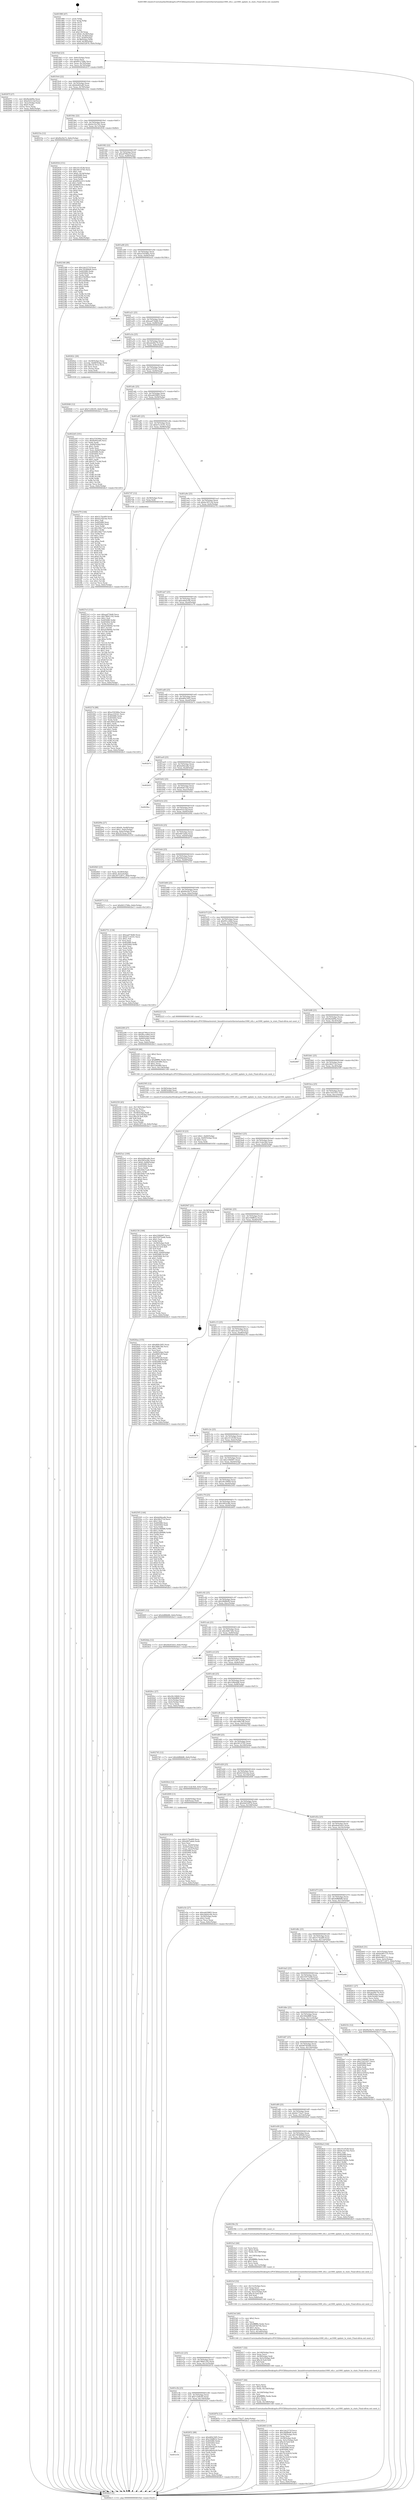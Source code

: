 digraph "0x401980" {
  label = "0x401980 (/mnt/c/Users/mathe/Desktop/tcc/POCII/binaries/extr_linuxdriversnetethernetamdau1000_eth.c_au1000_update_tx_stats_Final-ollvm.out::main(0))"
  labelloc = "t"
  node[shape=record]

  Entry [label="",width=0.3,height=0.3,shape=circle,fillcolor=black,style=filled]
  "0x4019af" [label="{
     0x4019af [23]\l
     | [instrs]\l
     &nbsp;&nbsp;0x4019af \<+3\>: mov -0x6c(%rbp),%eax\l
     &nbsp;&nbsp;0x4019b2 \<+2\>: mov %eax,%ecx\l
     &nbsp;&nbsp;0x4019b4 \<+6\>: sub $0x8412768e,%ecx\l
     &nbsp;&nbsp;0x4019ba \<+3\>: mov %eax,-0x70(%rbp)\l
     &nbsp;&nbsp;0x4019bd \<+3\>: mov %ecx,-0x74(%rbp)\l
     &nbsp;&nbsp;0x4019c0 \<+6\>: je 000000000040207f \<main+0x6ff\>\l
  }"]
  "0x40207f" [label="{
     0x40207f [27]\l
     | [instrs]\l
     &nbsp;&nbsp;0x40207f \<+5\>: mov $0xfbe4df9a,%eax\l
     &nbsp;&nbsp;0x402084 \<+5\>: mov $0xe025c5af,%ecx\l
     &nbsp;&nbsp;0x402089 \<+3\>: mov -0x2c(%rbp),%edx\l
     &nbsp;&nbsp;0x40208c \<+3\>: cmp $0x0,%edx\l
     &nbsp;&nbsp;0x40208f \<+3\>: cmove %ecx,%eax\l
     &nbsp;&nbsp;0x402092 \<+3\>: mov %eax,-0x6c(%rbp)\l
     &nbsp;&nbsp;0x402095 \<+5\>: jmp 0000000000402bc5 \<main+0x1245\>\l
  }"]
  "0x4019c6" [label="{
     0x4019c6 [22]\l
     | [instrs]\l
     &nbsp;&nbsp;0x4019c6 \<+5\>: jmp 00000000004019cb \<main+0x4b\>\l
     &nbsp;&nbsp;0x4019cb \<+3\>: mov -0x70(%rbp),%eax\l
     &nbsp;&nbsp;0x4019ce \<+5\>: sub $0x8e602af0,%eax\l
     &nbsp;&nbsp;0x4019d3 \<+3\>: mov %eax,-0x78(%rbp)\l
     &nbsp;&nbsp;0x4019d6 \<+6\>: je 000000000040233a \<main+0x9ba\>\l
  }"]
  Exit [label="",width=0.3,height=0.3,shape=circle,fillcolor=black,style=filled,peripheries=2]
  "0x40233a" [label="{
     0x40233a [12]\l
     | [instrs]\l
     &nbsp;&nbsp;0x40233a \<+7\>: movl $0xf0a5fa72,-0x6c(%rbp)\l
     &nbsp;&nbsp;0x402341 \<+5\>: jmp 0000000000402bc5 \<main+0x1245\>\l
  }"]
  "0x4019dc" [label="{
     0x4019dc [22]\l
     | [instrs]\l
     &nbsp;&nbsp;0x4019dc \<+5\>: jmp 00000000004019e1 \<main+0x61\>\l
     &nbsp;&nbsp;0x4019e1 \<+3\>: mov -0x70(%rbp),%eax\l
     &nbsp;&nbsp;0x4019e4 \<+5\>: sub $0x9c25e7b2,%eax\l
     &nbsp;&nbsp;0x4019e9 \<+3\>: mov %eax,-0x7c(%rbp)\l
     &nbsp;&nbsp;0x4019ec \<+6\>: je 0000000000402934 \<main+0xfb4\>\l
  }"]
  "0x4027e3" [label="{
     0x4027e3 [152]\l
     | [instrs]\l
     &nbsp;&nbsp;0x4027e3 \<+5\>: mov $0xaad73b46,%ecx\l
     &nbsp;&nbsp;0x4027e8 \<+5\>: mov $0x78641192,%edx\l
     &nbsp;&nbsp;0x4027ed \<+3\>: mov $0x1,%sil\l
     &nbsp;&nbsp;0x4027f0 \<+8\>: mov 0x405080,%r8d\l
     &nbsp;&nbsp;0x4027f8 \<+8\>: mov 0x405064,%r9d\l
     &nbsp;&nbsp;0x402800 \<+3\>: mov %r8d,%r10d\l
     &nbsp;&nbsp;0x402803 \<+7\>: add $0xaf18694e,%r10d\l
     &nbsp;&nbsp;0x40280a \<+4\>: sub $0x1,%r10d\l
     &nbsp;&nbsp;0x40280e \<+7\>: sub $0xaf18694e,%r10d\l
     &nbsp;&nbsp;0x402815 \<+4\>: imul %r10d,%r8d\l
     &nbsp;&nbsp;0x402819 \<+4\>: and $0x1,%r8d\l
     &nbsp;&nbsp;0x40281d \<+4\>: cmp $0x0,%r8d\l
     &nbsp;&nbsp;0x402821 \<+4\>: sete %r11b\l
     &nbsp;&nbsp;0x402825 \<+4\>: cmp $0xa,%r9d\l
     &nbsp;&nbsp;0x402829 \<+3\>: setl %bl\l
     &nbsp;&nbsp;0x40282c \<+3\>: mov %r11b,%r14b\l
     &nbsp;&nbsp;0x40282f \<+4\>: xor $0xff,%r14b\l
     &nbsp;&nbsp;0x402833 \<+3\>: mov %bl,%r15b\l
     &nbsp;&nbsp;0x402836 \<+4\>: xor $0xff,%r15b\l
     &nbsp;&nbsp;0x40283a \<+4\>: xor $0x1,%sil\l
     &nbsp;&nbsp;0x40283e \<+3\>: mov %r14b,%r12b\l
     &nbsp;&nbsp;0x402841 \<+4\>: and $0xff,%r12b\l
     &nbsp;&nbsp;0x402845 \<+3\>: and %sil,%r11b\l
     &nbsp;&nbsp;0x402848 \<+3\>: mov %r15b,%r13b\l
     &nbsp;&nbsp;0x40284b \<+4\>: and $0xff,%r13b\l
     &nbsp;&nbsp;0x40284f \<+3\>: and %sil,%bl\l
     &nbsp;&nbsp;0x402852 \<+3\>: or %r11b,%r12b\l
     &nbsp;&nbsp;0x402855 \<+3\>: or %bl,%r13b\l
     &nbsp;&nbsp;0x402858 \<+3\>: xor %r13b,%r12b\l
     &nbsp;&nbsp;0x40285b \<+3\>: or %r15b,%r14b\l
     &nbsp;&nbsp;0x40285e \<+4\>: xor $0xff,%r14b\l
     &nbsp;&nbsp;0x402862 \<+4\>: or $0x1,%sil\l
     &nbsp;&nbsp;0x402866 \<+3\>: and %sil,%r14b\l
     &nbsp;&nbsp;0x402869 \<+3\>: or %r14b,%r12b\l
     &nbsp;&nbsp;0x40286c \<+4\>: test $0x1,%r12b\l
     &nbsp;&nbsp;0x402870 \<+3\>: cmovne %edx,%ecx\l
     &nbsp;&nbsp;0x402873 \<+3\>: mov %ecx,-0x6c(%rbp)\l
     &nbsp;&nbsp;0x402876 \<+5\>: jmp 0000000000402bc5 \<main+0x1245\>\l
  }"]
  "0x402934" [label="{
     0x402934 [151]\l
     | [instrs]\l
     &nbsp;&nbsp;0x402934 \<+5\>: mov $0x1f11f538,%eax\l
     &nbsp;&nbsp;0x402939 \<+5\>: mov $0x3911f745,%ecx\l
     &nbsp;&nbsp;0x40293e \<+2\>: mov $0x1,%dl\l
     &nbsp;&nbsp;0x402940 \<+7\>: movl $0x0,-0x34(%rbp)\l
     &nbsp;&nbsp;0x402947 \<+7\>: mov 0x405080,%esi\l
     &nbsp;&nbsp;0x40294e \<+7\>: mov 0x405064,%edi\l
     &nbsp;&nbsp;0x402955 \<+3\>: mov %esi,%r8d\l
     &nbsp;&nbsp;0x402958 \<+7\>: sub $0x9902c015,%r8d\l
     &nbsp;&nbsp;0x40295f \<+4\>: sub $0x1,%r8d\l
     &nbsp;&nbsp;0x402963 \<+7\>: add $0x9902c015,%r8d\l
     &nbsp;&nbsp;0x40296a \<+4\>: imul %r8d,%esi\l
     &nbsp;&nbsp;0x40296e \<+3\>: and $0x1,%esi\l
     &nbsp;&nbsp;0x402971 \<+3\>: cmp $0x0,%esi\l
     &nbsp;&nbsp;0x402974 \<+4\>: sete %r9b\l
     &nbsp;&nbsp;0x402978 \<+3\>: cmp $0xa,%edi\l
     &nbsp;&nbsp;0x40297b \<+4\>: setl %r10b\l
     &nbsp;&nbsp;0x40297f \<+3\>: mov %r9b,%r11b\l
     &nbsp;&nbsp;0x402982 \<+4\>: xor $0xff,%r11b\l
     &nbsp;&nbsp;0x402986 \<+3\>: mov %r10b,%bl\l
     &nbsp;&nbsp;0x402989 \<+3\>: xor $0xff,%bl\l
     &nbsp;&nbsp;0x40298c \<+3\>: xor $0x0,%dl\l
     &nbsp;&nbsp;0x40298f \<+3\>: mov %r11b,%r14b\l
     &nbsp;&nbsp;0x402992 \<+4\>: and $0x0,%r14b\l
     &nbsp;&nbsp;0x402996 \<+3\>: and %dl,%r9b\l
     &nbsp;&nbsp;0x402999 \<+3\>: mov %bl,%r15b\l
     &nbsp;&nbsp;0x40299c \<+4\>: and $0x0,%r15b\l
     &nbsp;&nbsp;0x4029a0 \<+3\>: and %dl,%r10b\l
     &nbsp;&nbsp;0x4029a3 \<+3\>: or %r9b,%r14b\l
     &nbsp;&nbsp;0x4029a6 \<+3\>: or %r10b,%r15b\l
     &nbsp;&nbsp;0x4029a9 \<+3\>: xor %r15b,%r14b\l
     &nbsp;&nbsp;0x4029ac \<+3\>: or %bl,%r11b\l
     &nbsp;&nbsp;0x4029af \<+4\>: xor $0xff,%r11b\l
     &nbsp;&nbsp;0x4029b3 \<+3\>: or $0x0,%dl\l
     &nbsp;&nbsp;0x4029b6 \<+3\>: and %dl,%r11b\l
     &nbsp;&nbsp;0x4029b9 \<+3\>: or %r11b,%r14b\l
     &nbsp;&nbsp;0x4029bc \<+4\>: test $0x1,%r14b\l
     &nbsp;&nbsp;0x4029c0 \<+3\>: cmovne %ecx,%eax\l
     &nbsp;&nbsp;0x4029c3 \<+3\>: mov %eax,-0x6c(%rbp)\l
     &nbsp;&nbsp;0x4029c6 \<+5\>: jmp 0000000000402bc5 \<main+0x1245\>\l
  }"]
  "0x4019f2" [label="{
     0x4019f2 [22]\l
     | [instrs]\l
     &nbsp;&nbsp;0x4019f2 \<+5\>: jmp 00000000004019f7 \<main+0x77\>\l
     &nbsp;&nbsp;0x4019f7 \<+3\>: mov -0x70(%rbp),%eax\l
     &nbsp;&nbsp;0x4019fa \<+5\>: sub $0xa0790a1f,%eax\l
     &nbsp;&nbsp;0x4019ff \<+3\>: mov %eax,-0x80(%rbp)\l
     &nbsp;&nbsp;0x401a02 \<+6\>: je 0000000000402346 \<main+0x9c6\>\l
  }"]
  "0x401e54" [label="{
     0x401e54\l
  }", style=dashed]
  "0x402346" [label="{
     0x402346 [88]\l
     | [instrs]\l
     &nbsp;&nbsp;0x402346 \<+5\>: mov $0x1de2372f,%eax\l
     &nbsp;&nbsp;0x40234b \<+5\>: mov $0x785489e8,%ecx\l
     &nbsp;&nbsp;0x402350 \<+7\>: mov 0x405080,%edx\l
     &nbsp;&nbsp;0x402357 \<+7\>: mov 0x405064,%esi\l
     &nbsp;&nbsp;0x40235e \<+2\>: mov %edx,%edi\l
     &nbsp;&nbsp;0x402360 \<+6\>: add $0x25bd9bec,%edi\l
     &nbsp;&nbsp;0x402366 \<+3\>: sub $0x1,%edi\l
     &nbsp;&nbsp;0x402369 \<+6\>: sub $0x25bd9bec,%edi\l
     &nbsp;&nbsp;0x40236f \<+3\>: imul %edi,%edx\l
     &nbsp;&nbsp;0x402372 \<+3\>: and $0x1,%edx\l
     &nbsp;&nbsp;0x402375 \<+3\>: cmp $0x0,%edx\l
     &nbsp;&nbsp;0x402378 \<+4\>: sete %r8b\l
     &nbsp;&nbsp;0x40237c \<+3\>: cmp $0xa,%esi\l
     &nbsp;&nbsp;0x40237f \<+4\>: setl %r9b\l
     &nbsp;&nbsp;0x402383 \<+3\>: mov %r8b,%r10b\l
     &nbsp;&nbsp;0x402386 \<+3\>: and %r9b,%r10b\l
     &nbsp;&nbsp;0x402389 \<+3\>: xor %r9b,%r8b\l
     &nbsp;&nbsp;0x40238c \<+3\>: or %r8b,%r10b\l
     &nbsp;&nbsp;0x40238f \<+4\>: test $0x1,%r10b\l
     &nbsp;&nbsp;0x402393 \<+3\>: cmovne %ecx,%eax\l
     &nbsp;&nbsp;0x402396 \<+3\>: mov %eax,-0x6c(%rbp)\l
     &nbsp;&nbsp;0x402399 \<+5\>: jmp 0000000000402bc5 \<main+0x1245\>\l
  }"]
  "0x401a08" [label="{
     0x401a08 [25]\l
     | [instrs]\l
     &nbsp;&nbsp;0x401a08 \<+5\>: jmp 0000000000401a0d \<main+0x8d\>\l
     &nbsp;&nbsp;0x401a0d \<+3\>: mov -0x70(%rbp),%eax\l
     &nbsp;&nbsp;0x401a10 \<+5\>: sub $0xa550366a,%eax\l
     &nbsp;&nbsp;0x401a15 \<+6\>: mov %eax,-0x84(%rbp)\l
     &nbsp;&nbsp;0x401a1b \<+6\>: je 0000000000402a5c \<main+0x10dc\>\l
  }"]
  "0x402652" [label="{
     0x402652 [88]\l
     | [instrs]\l
     &nbsp;&nbsp;0x402652 \<+5\>: mov $0xd69c50f5,%eax\l
     &nbsp;&nbsp;0x402657 \<+5\>: mov $0x194ff652,%ecx\l
     &nbsp;&nbsp;0x40265c \<+7\>: mov 0x405080,%edx\l
     &nbsp;&nbsp;0x402663 \<+7\>: mov 0x405064,%esi\l
     &nbsp;&nbsp;0x40266a \<+2\>: mov %edx,%edi\l
     &nbsp;&nbsp;0x40266c \<+6\>: sub $0xa90eda29,%edi\l
     &nbsp;&nbsp;0x402672 \<+3\>: sub $0x1,%edi\l
     &nbsp;&nbsp;0x402675 \<+6\>: add $0xa90eda29,%edi\l
     &nbsp;&nbsp;0x40267b \<+3\>: imul %edi,%edx\l
     &nbsp;&nbsp;0x40267e \<+3\>: and $0x1,%edx\l
     &nbsp;&nbsp;0x402681 \<+3\>: cmp $0x0,%edx\l
     &nbsp;&nbsp;0x402684 \<+4\>: sete %r8b\l
     &nbsp;&nbsp;0x402688 \<+3\>: cmp $0xa,%esi\l
     &nbsp;&nbsp;0x40268b \<+4\>: setl %r9b\l
     &nbsp;&nbsp;0x40268f \<+3\>: mov %r8b,%r10b\l
     &nbsp;&nbsp;0x402692 \<+3\>: and %r9b,%r10b\l
     &nbsp;&nbsp;0x402695 \<+3\>: xor %r9b,%r8b\l
     &nbsp;&nbsp;0x402698 \<+3\>: or %r8b,%r10b\l
     &nbsp;&nbsp;0x40269b \<+4\>: test $0x1,%r10b\l
     &nbsp;&nbsp;0x40269f \<+3\>: cmovne %ecx,%eax\l
     &nbsp;&nbsp;0x4026a2 \<+3\>: mov %eax,-0x6c(%rbp)\l
     &nbsp;&nbsp;0x4026a5 \<+5\>: jmp 0000000000402bc5 \<main+0x1245\>\l
  }"]
  "0x402a5c" [label="{
     0x402a5c\l
  }", style=dashed]
  "0x401a21" [label="{
     0x401a21 [25]\l
     | [instrs]\l
     &nbsp;&nbsp;0x401a21 \<+5\>: jmp 0000000000401a26 \<main+0xa6\>\l
     &nbsp;&nbsp;0x401a26 \<+3\>: mov -0x70(%rbp),%eax\l
     &nbsp;&nbsp;0x401a29 \<+5\>: sub $0xaad73b46,%eax\l
     &nbsp;&nbsp;0x401a2e \<+6\>: mov %eax,-0x88(%rbp)\l
     &nbsp;&nbsp;0x401a34 \<+6\>: je 0000000000402b9f \<main+0x121f\>\l
  }"]
  "0x401e3b" [label="{
     0x401e3b [25]\l
     | [instrs]\l
     &nbsp;&nbsp;0x401e3b \<+5\>: jmp 0000000000401e40 \<main+0x4c0\>\l
     &nbsp;&nbsp;0x401e40 \<+3\>: mov -0x70(%rbp),%eax\l
     &nbsp;&nbsp;0x401e43 \<+5\>: sub $0x7c20fc95,%eax\l
     &nbsp;&nbsp;0x401e48 \<+6\>: mov %eax,-0x130(%rbp)\l
     &nbsp;&nbsp;0x401e4e \<+6\>: je 0000000000402652 \<main+0xcd2\>\l
  }"]
  "0x402b9f" [label="{
     0x402b9f\l
  }", style=dashed]
  "0x401a3a" [label="{
     0x401a3a [25]\l
     | [instrs]\l
     &nbsp;&nbsp;0x401a3a \<+5\>: jmp 0000000000401a3f \<main+0xbf\>\l
     &nbsp;&nbsp;0x401a3f \<+3\>: mov -0x70(%rbp),%eax\l
     &nbsp;&nbsp;0x401a42 \<+5\>: sub $0xabe84c70,%eax\l
     &nbsp;&nbsp;0x401a47 \<+6\>: mov %eax,-0x8c(%rbp)\l
     &nbsp;&nbsp;0x401a4d \<+6\>: je 000000000040262c \<main+0xcac\>\l
  }"]
  "0x40287b" [label="{
     0x40287b [12]\l
     | [instrs]\l
     &nbsp;&nbsp;0x40287b \<+7\>: movl $0x6e77fa27,-0x6c(%rbp)\l
     &nbsp;&nbsp;0x402882 \<+5\>: jmp 0000000000402bc5 \<main+0x1245\>\l
  }"]
  "0x40262c" [label="{
     0x40262c [26]\l
     | [instrs]\l
     &nbsp;&nbsp;0x40262c \<+4\>: mov -0x58(%rbp),%rax\l
     &nbsp;&nbsp;0x402630 \<+4\>: movslq -0x68(%rbp),%rcx\l
     &nbsp;&nbsp;0x402634 \<+4\>: imul $0x18,%rcx,%rcx\l
     &nbsp;&nbsp;0x402638 \<+3\>: add %rcx,%rax\l
     &nbsp;&nbsp;0x40263b \<+3\>: mov (%rax),%rax\l
     &nbsp;&nbsp;0x40263e \<+3\>: mov %rax,%rdi\l
     &nbsp;&nbsp;0x402641 \<+5\>: call 0000000000401030 \<free@plt\>\l
     | [calls]\l
     &nbsp;&nbsp;0x401030 \{1\} (unknown)\l
  }"]
  "0x401a53" [label="{
     0x401a53 [25]\l
     | [instrs]\l
     &nbsp;&nbsp;0x401a53 \<+5\>: jmp 0000000000401a58 \<main+0xd8\>\l
     &nbsp;&nbsp;0x401a58 \<+3\>: mov -0x70(%rbp),%eax\l
     &nbsp;&nbsp;0x401a5b \<+5\>: sub $0xac25f161,%eax\l
     &nbsp;&nbsp;0x401a60 \<+6\>: mov %eax,-0x90(%rbp)\l
     &nbsp;&nbsp;0x401a66 \<+6\>: je 00000000004022d5 \<main+0x955\>\l
  }"]
  "0x402646" [label="{
     0x402646 [12]\l
     | [instrs]\l
     &nbsp;&nbsp;0x402646 \<+7\>: movl $0x7c20fc95,-0x6c(%rbp)\l
     &nbsp;&nbsp;0x40264d \<+5\>: jmp 0000000000402bc5 \<main+0x1245\>\l
  }"]
  "0x4022d5" [label="{
     0x4022d5 [101]\l
     | [instrs]\l
     &nbsp;&nbsp;0x4022d5 \<+5\>: mov $0xa550366a,%eax\l
     &nbsp;&nbsp;0x4022da \<+5\>: mov $0x8e602af0,%ecx\l
     &nbsp;&nbsp;0x4022df \<+2\>: xor %edx,%edx\l
     &nbsp;&nbsp;0x4022e1 \<+3\>: mov -0x64(%rbp),%esi\l
     &nbsp;&nbsp;0x4022e4 \<+3\>: sub $0x1,%edx\l
     &nbsp;&nbsp;0x4022e7 \<+2\>: sub %edx,%esi\l
     &nbsp;&nbsp;0x4022e9 \<+3\>: mov %esi,-0x64(%rbp)\l
     &nbsp;&nbsp;0x4022ec \<+7\>: mov 0x405080,%edx\l
     &nbsp;&nbsp;0x4022f3 \<+7\>: mov 0x405064,%esi\l
     &nbsp;&nbsp;0x4022fa \<+2\>: mov %edx,%edi\l
     &nbsp;&nbsp;0x4022fc \<+6\>: sub $0x2577ac4d,%edi\l
     &nbsp;&nbsp;0x402302 \<+3\>: sub $0x1,%edi\l
     &nbsp;&nbsp;0x402305 \<+6\>: add $0x2577ac4d,%edi\l
     &nbsp;&nbsp;0x40230b \<+3\>: imul %edi,%edx\l
     &nbsp;&nbsp;0x40230e \<+3\>: and $0x1,%edx\l
     &nbsp;&nbsp;0x402311 \<+3\>: cmp $0x0,%edx\l
     &nbsp;&nbsp;0x402314 \<+4\>: sete %r8b\l
     &nbsp;&nbsp;0x402318 \<+3\>: cmp $0xa,%esi\l
     &nbsp;&nbsp;0x40231b \<+4\>: setl %r9b\l
     &nbsp;&nbsp;0x40231f \<+3\>: mov %r8b,%r10b\l
     &nbsp;&nbsp;0x402322 \<+3\>: and %r9b,%r10b\l
     &nbsp;&nbsp;0x402325 \<+3\>: xor %r9b,%r8b\l
     &nbsp;&nbsp;0x402328 \<+3\>: or %r8b,%r10b\l
     &nbsp;&nbsp;0x40232b \<+4\>: test $0x1,%r10b\l
     &nbsp;&nbsp;0x40232f \<+3\>: cmovne %ecx,%eax\l
     &nbsp;&nbsp;0x402332 \<+3\>: mov %eax,-0x6c(%rbp)\l
     &nbsp;&nbsp;0x402335 \<+5\>: jmp 0000000000402bc5 \<main+0x1245\>\l
  }"]
  "0x401a6c" [label="{
     0x401a6c [25]\l
     | [instrs]\l
     &nbsp;&nbsp;0x401a6c \<+5\>: jmp 0000000000401a71 \<main+0xf1\>\l
     &nbsp;&nbsp;0x401a71 \<+3\>: mov -0x70(%rbp),%eax\l
     &nbsp;&nbsp;0x401a74 \<+5\>: sub $0xadd398f3,%eax\l
     &nbsp;&nbsp;0x401a79 \<+6\>: mov %eax,-0x94(%rbp)\l
     &nbsp;&nbsp;0x401a7f \<+6\>: je 0000000000401f79 \<main+0x5f9\>\l
  }"]
  "0x4025a1" [label="{
     0x4025a1 [100]\l
     | [instrs]\l
     &nbsp;&nbsp;0x4025a1 \<+5\>: mov $0xda94ea4b,%esi\l
     &nbsp;&nbsp;0x4025a6 \<+5\>: mov $0x29f3a28e,%eax\l
     &nbsp;&nbsp;0x4025ab \<+7\>: movl $0x0,-0x68(%rbp)\l
     &nbsp;&nbsp;0x4025b2 \<+7\>: mov 0x405080,%ecx\l
     &nbsp;&nbsp;0x4025b9 \<+7\>: mov 0x405064,%edx\l
     &nbsp;&nbsp;0x4025c0 \<+3\>: mov %ecx,%r8d\l
     &nbsp;&nbsp;0x4025c3 \<+7\>: sub $0x504e7ca6,%r8d\l
     &nbsp;&nbsp;0x4025ca \<+4\>: sub $0x1,%r8d\l
     &nbsp;&nbsp;0x4025ce \<+7\>: add $0x504e7ca6,%r8d\l
     &nbsp;&nbsp;0x4025d5 \<+4\>: imul %r8d,%ecx\l
     &nbsp;&nbsp;0x4025d9 \<+3\>: and $0x1,%ecx\l
     &nbsp;&nbsp;0x4025dc \<+3\>: cmp $0x0,%ecx\l
     &nbsp;&nbsp;0x4025df \<+4\>: sete %r9b\l
     &nbsp;&nbsp;0x4025e3 \<+3\>: cmp $0xa,%edx\l
     &nbsp;&nbsp;0x4025e6 \<+4\>: setl %r10b\l
     &nbsp;&nbsp;0x4025ea \<+3\>: mov %r9b,%r11b\l
     &nbsp;&nbsp;0x4025ed \<+3\>: and %r10b,%r11b\l
     &nbsp;&nbsp;0x4025f0 \<+3\>: xor %r10b,%r9b\l
     &nbsp;&nbsp;0x4025f3 \<+3\>: or %r9b,%r11b\l
     &nbsp;&nbsp;0x4025f6 \<+4\>: test $0x1,%r11b\l
     &nbsp;&nbsp;0x4025fa \<+3\>: cmovne %eax,%esi\l
     &nbsp;&nbsp;0x4025fd \<+3\>: mov %esi,-0x6c(%rbp)\l
     &nbsp;&nbsp;0x402600 \<+5\>: jmp 0000000000402bc5 \<main+0x1245\>\l
  }"]
  "0x401f79" [label="{
     0x401f79 [144]\l
     | [instrs]\l
     &nbsp;&nbsp;0x401f79 \<+5\>: mov $0x517ba4f9,%eax\l
     &nbsp;&nbsp;0x401f7e \<+5\>: mov $0x4235b1da,%ecx\l
     &nbsp;&nbsp;0x401f83 \<+2\>: mov $0x1,%dl\l
     &nbsp;&nbsp;0x401f85 \<+7\>: mov 0x405080,%esi\l
     &nbsp;&nbsp;0x401f8c \<+7\>: mov 0x405064,%edi\l
     &nbsp;&nbsp;0x401f93 \<+3\>: mov %esi,%r8d\l
     &nbsp;&nbsp;0x401f96 \<+7\>: sub $0x18dc73e5,%r8d\l
     &nbsp;&nbsp;0x401f9d \<+4\>: sub $0x1,%r8d\l
     &nbsp;&nbsp;0x401fa1 \<+7\>: add $0x18dc73e5,%r8d\l
     &nbsp;&nbsp;0x401fa8 \<+4\>: imul %r8d,%esi\l
     &nbsp;&nbsp;0x401fac \<+3\>: and $0x1,%esi\l
     &nbsp;&nbsp;0x401faf \<+3\>: cmp $0x0,%esi\l
     &nbsp;&nbsp;0x401fb2 \<+4\>: sete %r9b\l
     &nbsp;&nbsp;0x401fb6 \<+3\>: cmp $0xa,%edi\l
     &nbsp;&nbsp;0x401fb9 \<+4\>: setl %r10b\l
     &nbsp;&nbsp;0x401fbd \<+3\>: mov %r9b,%r11b\l
     &nbsp;&nbsp;0x401fc0 \<+4\>: xor $0xff,%r11b\l
     &nbsp;&nbsp;0x401fc4 \<+3\>: mov %r10b,%bl\l
     &nbsp;&nbsp;0x401fc7 \<+3\>: xor $0xff,%bl\l
     &nbsp;&nbsp;0x401fca \<+3\>: xor $0x0,%dl\l
     &nbsp;&nbsp;0x401fcd \<+3\>: mov %r11b,%r14b\l
     &nbsp;&nbsp;0x401fd0 \<+4\>: and $0x0,%r14b\l
     &nbsp;&nbsp;0x401fd4 \<+3\>: and %dl,%r9b\l
     &nbsp;&nbsp;0x401fd7 \<+3\>: mov %bl,%r15b\l
     &nbsp;&nbsp;0x401fda \<+4\>: and $0x0,%r15b\l
     &nbsp;&nbsp;0x401fde \<+3\>: and %dl,%r10b\l
     &nbsp;&nbsp;0x401fe1 \<+3\>: or %r9b,%r14b\l
     &nbsp;&nbsp;0x401fe4 \<+3\>: or %r10b,%r15b\l
     &nbsp;&nbsp;0x401fe7 \<+3\>: xor %r15b,%r14b\l
     &nbsp;&nbsp;0x401fea \<+3\>: or %bl,%r11b\l
     &nbsp;&nbsp;0x401fed \<+4\>: xor $0xff,%r11b\l
     &nbsp;&nbsp;0x401ff1 \<+3\>: or $0x0,%dl\l
     &nbsp;&nbsp;0x401ff4 \<+3\>: and %dl,%r11b\l
     &nbsp;&nbsp;0x401ff7 \<+3\>: or %r11b,%r14b\l
     &nbsp;&nbsp;0x401ffa \<+4\>: test $0x1,%r14b\l
     &nbsp;&nbsp;0x401ffe \<+3\>: cmovne %ecx,%eax\l
     &nbsp;&nbsp;0x402001 \<+3\>: mov %eax,-0x6c(%rbp)\l
     &nbsp;&nbsp;0x402004 \<+5\>: jmp 0000000000402bc5 \<main+0x1245\>\l
  }"]
  "0x401a85" [label="{
     0x401a85 [25]\l
     | [instrs]\l
     &nbsp;&nbsp;0x401a85 \<+5\>: jmp 0000000000401a8a \<main+0x10a\>\l
     &nbsp;&nbsp;0x401a8a \<+3\>: mov -0x70(%rbp),%eax\l
     &nbsp;&nbsp;0x401a8d \<+5\>: sub $0xb7cc4101,%eax\l
     &nbsp;&nbsp;0x401a92 \<+6\>: mov %eax,-0x98(%rbp)\l
     &nbsp;&nbsp;0x401a98 \<+6\>: je 00000000004027d7 \<main+0xe57\>\l
  }"]
  "0x402463" [label="{
     0x402463 [119]\l
     | [instrs]\l
     &nbsp;&nbsp;0x402463 \<+5\>: mov $0x1de2372f,%ecx\l
     &nbsp;&nbsp;0x402468 \<+5\>: mov $0x2fbf8b06,%edx\l
     &nbsp;&nbsp;0x40246d \<+6\>: mov -0x148(%rbp),%esi\l
     &nbsp;&nbsp;0x402473 \<+3\>: imul %eax,%esi\l
     &nbsp;&nbsp;0x402476 \<+4\>: mov -0x58(%rbp),%rdi\l
     &nbsp;&nbsp;0x40247a \<+4\>: movslq -0x5c(%rbp),%r8\l
     &nbsp;&nbsp;0x40247e \<+4\>: imul $0x18,%r8,%r8\l
     &nbsp;&nbsp;0x402482 \<+3\>: add %r8,%rdi\l
     &nbsp;&nbsp;0x402485 \<+3\>: mov %esi,0x10(%rdi)\l
     &nbsp;&nbsp;0x402488 \<+7\>: mov 0x405080,%eax\l
     &nbsp;&nbsp;0x40248f \<+7\>: mov 0x405064,%esi\l
     &nbsp;&nbsp;0x402496 \<+3\>: mov %eax,%r9d\l
     &nbsp;&nbsp;0x402499 \<+7\>: sub $0x7b142616,%r9d\l
     &nbsp;&nbsp;0x4024a0 \<+4\>: sub $0x1,%r9d\l
     &nbsp;&nbsp;0x4024a4 \<+7\>: add $0x7b142616,%r9d\l
     &nbsp;&nbsp;0x4024ab \<+4\>: imul %r9d,%eax\l
     &nbsp;&nbsp;0x4024af \<+3\>: and $0x1,%eax\l
     &nbsp;&nbsp;0x4024b2 \<+3\>: cmp $0x0,%eax\l
     &nbsp;&nbsp;0x4024b5 \<+4\>: sete %r10b\l
     &nbsp;&nbsp;0x4024b9 \<+3\>: cmp $0xa,%esi\l
     &nbsp;&nbsp;0x4024bc \<+4\>: setl %r11b\l
     &nbsp;&nbsp;0x4024c0 \<+3\>: mov %r10b,%bl\l
     &nbsp;&nbsp;0x4024c3 \<+3\>: and %r11b,%bl\l
     &nbsp;&nbsp;0x4024c6 \<+3\>: xor %r11b,%r10b\l
     &nbsp;&nbsp;0x4024c9 \<+3\>: or %r10b,%bl\l
     &nbsp;&nbsp;0x4024cc \<+3\>: test $0x1,%bl\l
     &nbsp;&nbsp;0x4024cf \<+3\>: cmovne %edx,%ecx\l
     &nbsp;&nbsp;0x4024d2 \<+3\>: mov %ecx,-0x6c(%rbp)\l
     &nbsp;&nbsp;0x4024d5 \<+5\>: jmp 0000000000402bc5 \<main+0x1245\>\l
  }"]
  "0x4027d7" [label="{
     0x4027d7 [12]\l
     | [instrs]\l
     &nbsp;&nbsp;0x4027d7 \<+4\>: mov -0x58(%rbp),%rax\l
     &nbsp;&nbsp;0x4027db \<+3\>: mov %rax,%rdi\l
     &nbsp;&nbsp;0x4027de \<+5\>: call 0000000000401030 \<free@plt\>\l
     | [calls]\l
     &nbsp;&nbsp;0x401030 \{1\} (unknown)\l
  }"]
  "0x401a9e" [label="{
     0x401a9e [25]\l
     | [instrs]\l
     &nbsp;&nbsp;0x401a9e \<+5\>: jmp 0000000000401aa3 \<main+0x123\>\l
     &nbsp;&nbsp;0x401aa3 \<+3\>: mov -0x70(%rbp),%eax\l
     &nbsp;&nbsp;0x401aa6 \<+5\>: sub $0xbc397c3d,%eax\l
     &nbsp;&nbsp;0x401aab \<+6\>: mov %eax,-0x9c(%rbp)\l
     &nbsp;&nbsp;0x401ab1 \<+6\>: je 000000000040227d \<main+0x8fd\>\l
  }"]
  "0x402437" [label="{
     0x402437 [44]\l
     | [instrs]\l
     &nbsp;&nbsp;0x402437 \<+2\>: xor %ecx,%ecx\l
     &nbsp;&nbsp;0x402439 \<+5\>: mov $0x2,%edx\l
     &nbsp;&nbsp;0x40243e \<+6\>: mov %edx,-0x144(%rbp)\l
     &nbsp;&nbsp;0x402444 \<+1\>: cltd\l
     &nbsp;&nbsp;0x402445 \<+6\>: mov -0x144(%rbp),%esi\l
     &nbsp;&nbsp;0x40244b \<+2\>: idiv %esi\l
     &nbsp;&nbsp;0x40244d \<+6\>: imul $0xfffffffe,%edx,%edx\l
     &nbsp;&nbsp;0x402453 \<+3\>: sub $0x1,%ecx\l
     &nbsp;&nbsp;0x402456 \<+2\>: sub %ecx,%edx\l
     &nbsp;&nbsp;0x402458 \<+6\>: mov %edx,-0x148(%rbp)\l
     &nbsp;&nbsp;0x40245e \<+5\>: call 0000000000401160 \<next_i\>\l
     | [calls]\l
     &nbsp;&nbsp;0x401160 \{1\} (/mnt/c/Users/mathe/Desktop/tcc/POCII/binaries/extr_linuxdriversnetethernetamdau1000_eth.c_au1000_update_tx_stats_Final-ollvm.out::next_i)\l
  }"]
  "0x40227d" [label="{
     0x40227d [88]\l
     | [instrs]\l
     &nbsp;&nbsp;0x40227d \<+5\>: mov $0xa550366a,%eax\l
     &nbsp;&nbsp;0x402282 \<+5\>: mov $0xac25f161,%ecx\l
     &nbsp;&nbsp;0x402287 \<+7\>: mov 0x405080,%edx\l
     &nbsp;&nbsp;0x40228e \<+7\>: mov 0x405064,%esi\l
     &nbsp;&nbsp;0x402295 \<+2\>: mov %edx,%edi\l
     &nbsp;&nbsp;0x402297 \<+6\>: add $0x3042a5dd,%edi\l
     &nbsp;&nbsp;0x40229d \<+3\>: sub $0x1,%edi\l
     &nbsp;&nbsp;0x4022a0 \<+6\>: sub $0x3042a5dd,%edi\l
     &nbsp;&nbsp;0x4022a6 \<+3\>: imul %edi,%edx\l
     &nbsp;&nbsp;0x4022a9 \<+3\>: and $0x1,%edx\l
     &nbsp;&nbsp;0x4022ac \<+3\>: cmp $0x0,%edx\l
     &nbsp;&nbsp;0x4022af \<+4\>: sete %r8b\l
     &nbsp;&nbsp;0x4022b3 \<+3\>: cmp $0xa,%esi\l
     &nbsp;&nbsp;0x4022b6 \<+4\>: setl %r9b\l
     &nbsp;&nbsp;0x4022ba \<+3\>: mov %r8b,%r10b\l
     &nbsp;&nbsp;0x4022bd \<+3\>: and %r9b,%r10b\l
     &nbsp;&nbsp;0x4022c0 \<+3\>: xor %r9b,%r8b\l
     &nbsp;&nbsp;0x4022c3 \<+3\>: or %r8b,%r10b\l
     &nbsp;&nbsp;0x4022c6 \<+4\>: test $0x1,%r10b\l
     &nbsp;&nbsp;0x4022ca \<+3\>: cmovne %ecx,%eax\l
     &nbsp;&nbsp;0x4022cd \<+3\>: mov %eax,-0x6c(%rbp)\l
     &nbsp;&nbsp;0x4022d0 \<+5\>: jmp 0000000000402bc5 \<main+0x1245\>\l
  }"]
  "0x401ab7" [label="{
     0x401ab7 [25]\l
     | [instrs]\l
     &nbsp;&nbsp;0x401ab7 \<+5\>: jmp 0000000000401abc \<main+0x13c\>\l
     &nbsp;&nbsp;0x401abc \<+3\>: mov -0x70(%rbp),%eax\l
     &nbsp;&nbsp;0x401abf \<+5\>: sub $0xcb6d2c0b,%eax\l
     &nbsp;&nbsp;0x401ac4 \<+6\>: mov %eax,-0xa0(%rbp)\l
     &nbsp;&nbsp;0x401aca \<+6\>: je 0000000000401e79 \<main+0x4f9\>\l
  }"]
  "0x402417" [label="{
     0x402417 [32]\l
     | [instrs]\l
     &nbsp;&nbsp;0x402417 \<+6\>: mov -0x140(%rbp),%ecx\l
     &nbsp;&nbsp;0x40241d \<+3\>: imul %eax,%ecx\l
     &nbsp;&nbsp;0x402420 \<+4\>: mov -0x58(%rbp),%rdi\l
     &nbsp;&nbsp;0x402424 \<+4\>: movslq -0x5c(%rbp),%r8\l
     &nbsp;&nbsp;0x402428 \<+4\>: imul $0x18,%r8,%r8\l
     &nbsp;&nbsp;0x40242c \<+3\>: add %r8,%rdi\l
     &nbsp;&nbsp;0x40242f \<+3\>: mov %ecx,0xc(%rdi)\l
     &nbsp;&nbsp;0x402432 \<+5\>: call 0000000000401160 \<next_i\>\l
     | [calls]\l
     &nbsp;&nbsp;0x401160 \{1\} (/mnt/c/Users/mathe/Desktop/tcc/POCII/binaries/extr_linuxdriversnetethernetamdau1000_eth.c_au1000_update_tx_stats_Final-ollvm.out::next_i)\l
  }"]
  "0x401e79" [label="{
     0x401e79\l
  }", style=dashed]
  "0x401ad0" [label="{
     0x401ad0 [25]\l
     | [instrs]\l
     &nbsp;&nbsp;0x401ad0 \<+5\>: jmp 0000000000401ad5 \<main+0x155\>\l
     &nbsp;&nbsp;0x401ad5 \<+3\>: mov -0x70(%rbp),%eax\l
     &nbsp;&nbsp;0x401ad8 \<+5\>: sub $0xd69c50f5,%eax\l
     &nbsp;&nbsp;0x401add \<+6\>: mov %eax,-0xa4(%rbp)\l
     &nbsp;&nbsp;0x401ae3 \<+6\>: je 0000000000402b7e \<main+0x11fe\>\l
  }"]
  "0x4023ef" [label="{
     0x4023ef [40]\l
     | [instrs]\l
     &nbsp;&nbsp;0x4023ef \<+5\>: mov $0x2,%ecx\l
     &nbsp;&nbsp;0x4023f4 \<+1\>: cltd\l
     &nbsp;&nbsp;0x4023f5 \<+2\>: idiv %ecx\l
     &nbsp;&nbsp;0x4023f7 \<+6\>: imul $0xfffffffe,%edx,%ecx\l
     &nbsp;&nbsp;0x4023fd \<+6\>: add $0xe874d70b,%ecx\l
     &nbsp;&nbsp;0x402403 \<+3\>: add $0x1,%ecx\l
     &nbsp;&nbsp;0x402406 \<+6\>: sub $0xe874d70b,%ecx\l
     &nbsp;&nbsp;0x40240c \<+6\>: mov %ecx,-0x140(%rbp)\l
     &nbsp;&nbsp;0x402412 \<+5\>: call 0000000000401160 \<next_i\>\l
     | [calls]\l
     &nbsp;&nbsp;0x401160 \{1\} (/mnt/c/Users/mathe/Desktop/tcc/POCII/binaries/extr_linuxdriversnetethernetamdau1000_eth.c_au1000_update_tx_stats_Final-ollvm.out::next_i)\l
  }"]
  "0x402b7e" [label="{
     0x402b7e\l
  }", style=dashed]
  "0x401ae9" [label="{
     0x401ae9 [25]\l
     | [instrs]\l
     &nbsp;&nbsp;0x401ae9 \<+5\>: jmp 0000000000401aee \<main+0x16e\>\l
     &nbsp;&nbsp;0x401aee \<+3\>: mov -0x70(%rbp),%eax\l
     &nbsp;&nbsp;0x401af1 \<+5\>: sub $0xda94ea4b,%eax\l
     &nbsp;&nbsp;0x401af6 \<+6\>: mov %eax,-0xa8(%rbp)\l
     &nbsp;&nbsp;0x401afc \<+6\>: je 0000000000402b5f \<main+0x11df\>\l
  }"]
  "0x4023cf" [label="{
     0x4023cf [32]\l
     | [instrs]\l
     &nbsp;&nbsp;0x4023cf \<+6\>: mov -0x13c(%rbp),%ecx\l
     &nbsp;&nbsp;0x4023d5 \<+3\>: imul %eax,%ecx\l
     &nbsp;&nbsp;0x4023d8 \<+4\>: mov -0x58(%rbp),%rdi\l
     &nbsp;&nbsp;0x4023dc \<+4\>: movslq -0x5c(%rbp),%r8\l
     &nbsp;&nbsp;0x4023e0 \<+4\>: imul $0x18,%r8,%r8\l
     &nbsp;&nbsp;0x4023e4 \<+3\>: add %r8,%rdi\l
     &nbsp;&nbsp;0x4023e7 \<+3\>: mov %ecx,0x8(%rdi)\l
     &nbsp;&nbsp;0x4023ea \<+5\>: call 0000000000401160 \<next_i\>\l
     | [calls]\l
     &nbsp;&nbsp;0x401160 \{1\} (/mnt/c/Users/mathe/Desktop/tcc/POCII/binaries/extr_linuxdriversnetethernetamdau1000_eth.c_au1000_update_tx_stats_Final-ollvm.out::next_i)\l
  }"]
  "0x402b5f" [label="{
     0x402b5f\l
  }", style=dashed]
  "0x401b02" [label="{
     0x401b02 [25]\l
     | [instrs]\l
     &nbsp;&nbsp;0x401b02 \<+5\>: jmp 0000000000401b07 \<main+0x187\>\l
     &nbsp;&nbsp;0x401b07 \<+3\>: mov -0x70(%rbp),%eax\l
     &nbsp;&nbsp;0x401b0a \<+5\>: sub $0xdfa8132b,%eax\l
     &nbsp;&nbsp;0x401b0f \<+6\>: mov %eax,-0xac(%rbp)\l
     &nbsp;&nbsp;0x401b15 \<+6\>: je 00000000004029ec \<main+0x106c\>\l
  }"]
  "0x4023a3" [label="{
     0x4023a3 [44]\l
     | [instrs]\l
     &nbsp;&nbsp;0x4023a3 \<+2\>: xor %ecx,%ecx\l
     &nbsp;&nbsp;0x4023a5 \<+5\>: mov $0x2,%edx\l
     &nbsp;&nbsp;0x4023aa \<+6\>: mov %edx,-0x138(%rbp)\l
     &nbsp;&nbsp;0x4023b0 \<+1\>: cltd\l
     &nbsp;&nbsp;0x4023b1 \<+6\>: mov -0x138(%rbp),%esi\l
     &nbsp;&nbsp;0x4023b7 \<+2\>: idiv %esi\l
     &nbsp;&nbsp;0x4023b9 \<+6\>: imul $0xfffffffe,%edx,%edx\l
     &nbsp;&nbsp;0x4023bf \<+3\>: sub $0x1,%ecx\l
     &nbsp;&nbsp;0x4023c2 \<+2\>: sub %ecx,%edx\l
     &nbsp;&nbsp;0x4023c4 \<+6\>: mov %edx,-0x13c(%rbp)\l
     &nbsp;&nbsp;0x4023ca \<+5\>: call 0000000000401160 \<next_i\>\l
     | [calls]\l
     &nbsp;&nbsp;0x401160 \{1\} (/mnt/c/Users/mathe/Desktop/tcc/POCII/binaries/extr_linuxdriversnetethernetamdau1000_eth.c_au1000_update_tx_stats_Final-ollvm.out::next_i)\l
  }"]
  "0x4029ec" [label="{
     0x4029ec\l
  }", style=dashed]
  "0x401b1b" [label="{
     0x401b1b [25]\l
     | [instrs]\l
     &nbsp;&nbsp;0x401b1b \<+5\>: jmp 0000000000401b20 \<main+0x1a0\>\l
     &nbsp;&nbsp;0x401b20 \<+3\>: mov -0x70(%rbp),%eax\l
     &nbsp;&nbsp;0x401b23 \<+5\>: sub $0xe025c5af,%eax\l
     &nbsp;&nbsp;0x401b28 \<+6\>: mov %eax,-0xb0(%rbp)\l
     &nbsp;&nbsp;0x401b2e \<+6\>: je 000000000040209a \<main+0x71a\>\l
  }"]
  "0x401e22" [label="{
     0x401e22 [25]\l
     | [instrs]\l
     &nbsp;&nbsp;0x401e22 \<+5\>: jmp 0000000000401e27 \<main+0x4a7\>\l
     &nbsp;&nbsp;0x401e27 \<+3\>: mov -0x70(%rbp),%eax\l
     &nbsp;&nbsp;0x401e2a \<+5\>: sub $0x78641192,%eax\l
     &nbsp;&nbsp;0x401e2f \<+6\>: mov %eax,-0x12c(%rbp)\l
     &nbsp;&nbsp;0x401e35 \<+6\>: je 000000000040287b \<main+0xefb\>\l
  }"]
  "0x40209a" [label="{
     0x40209a [27]\l
     | [instrs]\l
     &nbsp;&nbsp;0x40209a \<+7\>: movl $0x64,-0x48(%rbp)\l
     &nbsp;&nbsp;0x4020a1 \<+7\>: movl $0x1,-0x4c(%rbp)\l
     &nbsp;&nbsp;0x4020a8 \<+4\>: movslq -0x4c(%rbp),%rax\l
     &nbsp;&nbsp;0x4020ac \<+4\>: imul $0x18,%rax,%rdi\l
     &nbsp;&nbsp;0x4020b0 \<+5\>: call 0000000000401050 \<malloc@plt\>\l
     | [calls]\l
     &nbsp;&nbsp;0x401050 \{1\} (unknown)\l
  }"]
  "0x401b34" [label="{
     0x401b34 [25]\l
     | [instrs]\l
     &nbsp;&nbsp;0x401b34 \<+5\>: jmp 0000000000401b39 \<main+0x1b9\>\l
     &nbsp;&nbsp;0x401b39 \<+3\>: mov -0x70(%rbp),%eax\l
     &nbsp;&nbsp;0x401b3c \<+5\>: sub $0xe667adeb,%eax\l
     &nbsp;&nbsp;0x401b41 \<+6\>: mov %eax,-0xb4(%rbp)\l
     &nbsp;&nbsp;0x401b47 \<+6\>: je 0000000000402073 \<main+0x6f3\>\l
  }"]
  "0x40239e" [label="{
     0x40239e [5]\l
     | [instrs]\l
     &nbsp;&nbsp;0x40239e \<+5\>: call 0000000000401160 \<next_i\>\l
     | [calls]\l
     &nbsp;&nbsp;0x401160 \{1\} (/mnt/c/Users/mathe/Desktop/tcc/POCII/binaries/extr_linuxdriversnetethernetamdau1000_eth.c_au1000_update_tx_stats_Final-ollvm.out::next_i)\l
  }"]
  "0x402073" [label="{
     0x402073 [12]\l
     | [instrs]\l
     &nbsp;&nbsp;0x402073 \<+7\>: movl $0x8412768e,-0x6c(%rbp)\l
     &nbsp;&nbsp;0x40207a \<+5\>: jmp 0000000000402bc5 \<main+0x1245\>\l
  }"]
  "0x401b4d" [label="{
     0x401b4d [25]\l
     | [instrs]\l
     &nbsp;&nbsp;0x401b4d \<+5\>: jmp 0000000000401b52 \<main+0x1d2\>\l
     &nbsp;&nbsp;0x401b52 \<+3\>: mov -0x70(%rbp),%eax\l
     &nbsp;&nbsp;0x401b55 \<+5\>: sub $0xf04de4ef,%eax\l
     &nbsp;&nbsp;0x401b5a \<+6\>: mov %eax,-0xb8(%rbp)\l
     &nbsp;&nbsp;0x401b60 \<+6\>: je 0000000000402751 \<main+0xdd1\>\l
  }"]
  "0x401e09" [label="{
     0x401e09 [25]\l
     | [instrs]\l
     &nbsp;&nbsp;0x401e09 \<+5\>: jmp 0000000000401e0e \<main+0x48e\>\l
     &nbsp;&nbsp;0x401e0e \<+3\>: mov -0x70(%rbp),%eax\l
     &nbsp;&nbsp;0x401e11 \<+5\>: sub $0x785489e8,%eax\l
     &nbsp;&nbsp;0x401e16 \<+6\>: mov %eax,-0x128(%rbp)\l
     &nbsp;&nbsp;0x401e1c \<+6\>: je 000000000040239e \<main+0xa1e\>\l
  }"]
  "0x402751" [label="{
     0x402751 [134]\l
     | [instrs]\l
     &nbsp;&nbsp;0x402751 \<+5\>: mov $0xaad73b46,%eax\l
     &nbsp;&nbsp;0x402756 \<+5\>: mov $0xb7cc4101,%ecx\l
     &nbsp;&nbsp;0x40275b \<+2\>: mov $0x1,%dl\l
     &nbsp;&nbsp;0x40275d \<+2\>: xor %esi,%esi\l
     &nbsp;&nbsp;0x40275f \<+7\>: mov 0x405080,%edi\l
     &nbsp;&nbsp;0x402766 \<+8\>: mov 0x405064,%r8d\l
     &nbsp;&nbsp;0x40276e \<+3\>: sub $0x1,%esi\l
     &nbsp;&nbsp;0x402771 \<+3\>: mov %edi,%r9d\l
     &nbsp;&nbsp;0x402774 \<+3\>: add %esi,%r9d\l
     &nbsp;&nbsp;0x402777 \<+4\>: imul %r9d,%edi\l
     &nbsp;&nbsp;0x40277b \<+3\>: and $0x1,%edi\l
     &nbsp;&nbsp;0x40277e \<+3\>: cmp $0x0,%edi\l
     &nbsp;&nbsp;0x402781 \<+4\>: sete %r10b\l
     &nbsp;&nbsp;0x402785 \<+4\>: cmp $0xa,%r8d\l
     &nbsp;&nbsp;0x402789 \<+4\>: setl %r11b\l
     &nbsp;&nbsp;0x40278d \<+3\>: mov %r10b,%bl\l
     &nbsp;&nbsp;0x402790 \<+3\>: xor $0xff,%bl\l
     &nbsp;&nbsp;0x402793 \<+3\>: mov %r11b,%r14b\l
     &nbsp;&nbsp;0x402796 \<+4\>: xor $0xff,%r14b\l
     &nbsp;&nbsp;0x40279a \<+3\>: xor $0x1,%dl\l
     &nbsp;&nbsp;0x40279d \<+3\>: mov %bl,%r15b\l
     &nbsp;&nbsp;0x4027a0 \<+4\>: and $0xff,%r15b\l
     &nbsp;&nbsp;0x4027a4 \<+3\>: and %dl,%r10b\l
     &nbsp;&nbsp;0x4027a7 \<+3\>: mov %r14b,%r12b\l
     &nbsp;&nbsp;0x4027aa \<+4\>: and $0xff,%r12b\l
     &nbsp;&nbsp;0x4027ae \<+3\>: and %dl,%r11b\l
     &nbsp;&nbsp;0x4027b1 \<+3\>: or %r10b,%r15b\l
     &nbsp;&nbsp;0x4027b4 \<+3\>: or %r11b,%r12b\l
     &nbsp;&nbsp;0x4027b7 \<+3\>: xor %r12b,%r15b\l
     &nbsp;&nbsp;0x4027ba \<+3\>: or %r14b,%bl\l
     &nbsp;&nbsp;0x4027bd \<+3\>: xor $0xff,%bl\l
     &nbsp;&nbsp;0x4027c0 \<+3\>: or $0x1,%dl\l
     &nbsp;&nbsp;0x4027c3 \<+2\>: and %dl,%bl\l
     &nbsp;&nbsp;0x4027c5 \<+3\>: or %bl,%r15b\l
     &nbsp;&nbsp;0x4027c8 \<+4\>: test $0x1,%r15b\l
     &nbsp;&nbsp;0x4027cc \<+3\>: cmovne %ecx,%eax\l
     &nbsp;&nbsp;0x4027cf \<+3\>: mov %eax,-0x6c(%rbp)\l
     &nbsp;&nbsp;0x4027d2 \<+5\>: jmp 0000000000402bc5 \<main+0x1245\>\l
  }"]
  "0x401b66" [label="{
     0x401b66 [25]\l
     | [instrs]\l
     &nbsp;&nbsp;0x401b66 \<+5\>: jmp 0000000000401b6b \<main+0x1eb\>\l
     &nbsp;&nbsp;0x401b6b \<+3\>: mov -0x70(%rbp),%eax\l
     &nbsp;&nbsp;0x401b6e \<+5\>: sub $0xf0a5fa72,%eax\l
     &nbsp;&nbsp;0x401b73 \<+6\>: mov %eax,-0xbc(%rbp)\l
     &nbsp;&nbsp;0x401b79 \<+6\>: je 0000000000402208 \<main+0x888\>\l
  }"]
  "0x4028a4" [label="{
     0x4028a4 [144]\l
     | [instrs]\l
     &nbsp;&nbsp;0x4028a4 \<+5\>: mov $0x1f11f538,%eax\l
     &nbsp;&nbsp;0x4028a9 \<+5\>: mov $0x9c25e7b2,%ecx\l
     &nbsp;&nbsp;0x4028ae \<+2\>: mov $0x1,%dl\l
     &nbsp;&nbsp;0x4028b0 \<+7\>: mov 0x405080,%esi\l
     &nbsp;&nbsp;0x4028b7 \<+7\>: mov 0x405064,%edi\l
     &nbsp;&nbsp;0x4028be \<+3\>: mov %esi,%r8d\l
     &nbsp;&nbsp;0x4028c1 \<+7\>: add $0xb2f3d29c,%r8d\l
     &nbsp;&nbsp;0x4028c8 \<+4\>: sub $0x1,%r8d\l
     &nbsp;&nbsp;0x4028cc \<+7\>: sub $0xb2f3d29c,%r8d\l
     &nbsp;&nbsp;0x4028d3 \<+4\>: imul %r8d,%esi\l
     &nbsp;&nbsp;0x4028d7 \<+3\>: and $0x1,%esi\l
     &nbsp;&nbsp;0x4028da \<+3\>: cmp $0x0,%esi\l
     &nbsp;&nbsp;0x4028dd \<+4\>: sete %r9b\l
     &nbsp;&nbsp;0x4028e1 \<+3\>: cmp $0xa,%edi\l
     &nbsp;&nbsp;0x4028e4 \<+4\>: setl %r10b\l
     &nbsp;&nbsp;0x4028e8 \<+3\>: mov %r9b,%r11b\l
     &nbsp;&nbsp;0x4028eb \<+4\>: xor $0xff,%r11b\l
     &nbsp;&nbsp;0x4028ef \<+3\>: mov %r10b,%bl\l
     &nbsp;&nbsp;0x4028f2 \<+3\>: xor $0xff,%bl\l
     &nbsp;&nbsp;0x4028f5 \<+3\>: xor $0x0,%dl\l
     &nbsp;&nbsp;0x4028f8 \<+3\>: mov %r11b,%r14b\l
     &nbsp;&nbsp;0x4028fb \<+4\>: and $0x0,%r14b\l
     &nbsp;&nbsp;0x4028ff \<+3\>: and %dl,%r9b\l
     &nbsp;&nbsp;0x402902 \<+3\>: mov %bl,%r15b\l
     &nbsp;&nbsp;0x402905 \<+4\>: and $0x0,%r15b\l
     &nbsp;&nbsp;0x402909 \<+3\>: and %dl,%r10b\l
     &nbsp;&nbsp;0x40290c \<+3\>: or %r9b,%r14b\l
     &nbsp;&nbsp;0x40290f \<+3\>: or %r10b,%r15b\l
     &nbsp;&nbsp;0x402912 \<+3\>: xor %r15b,%r14b\l
     &nbsp;&nbsp;0x402915 \<+3\>: or %bl,%r11b\l
     &nbsp;&nbsp;0x402918 \<+4\>: xor $0xff,%r11b\l
     &nbsp;&nbsp;0x40291c \<+3\>: or $0x0,%dl\l
     &nbsp;&nbsp;0x40291f \<+3\>: and %dl,%r11b\l
     &nbsp;&nbsp;0x402922 \<+3\>: or %r11b,%r14b\l
     &nbsp;&nbsp;0x402925 \<+4\>: test $0x1,%r14b\l
     &nbsp;&nbsp;0x402929 \<+3\>: cmovne %ecx,%eax\l
     &nbsp;&nbsp;0x40292c \<+3\>: mov %eax,-0x6c(%rbp)\l
     &nbsp;&nbsp;0x40292f \<+5\>: jmp 0000000000402bc5 \<main+0x1245\>\l
  }"]
  "0x402208" [label="{
     0x402208 [27]\l
     | [instrs]\l
     &nbsp;&nbsp;0x402208 \<+5\>: mov $0xa0790a1f,%eax\l
     &nbsp;&nbsp;0x40220d \<+5\>: mov $0xf91cc66d,%ecx\l
     &nbsp;&nbsp;0x402212 \<+3\>: mov -0x64(%rbp),%edx\l
     &nbsp;&nbsp;0x402215 \<+3\>: cmp -0x60(%rbp),%edx\l
     &nbsp;&nbsp;0x402218 \<+3\>: cmovl %ecx,%eax\l
     &nbsp;&nbsp;0x40221b \<+3\>: mov %eax,-0x6c(%rbp)\l
     &nbsp;&nbsp;0x40221e \<+5\>: jmp 0000000000402bc5 \<main+0x1245\>\l
  }"]
  "0x401b7f" [label="{
     0x401b7f [25]\l
     | [instrs]\l
     &nbsp;&nbsp;0x401b7f \<+5\>: jmp 0000000000401b84 \<main+0x204\>\l
     &nbsp;&nbsp;0x401b84 \<+3\>: mov -0x70(%rbp),%eax\l
     &nbsp;&nbsp;0x401b87 \<+5\>: sub $0xf91cc66d,%eax\l
     &nbsp;&nbsp;0x401b8c \<+6\>: mov %eax,-0xc0(%rbp)\l
     &nbsp;&nbsp;0x401b92 \<+6\>: je 0000000000402223 \<main+0x8a3\>\l
  }"]
  "0x401df0" [label="{
     0x401df0 [25]\l
     | [instrs]\l
     &nbsp;&nbsp;0x401df0 \<+5\>: jmp 0000000000401df5 \<main+0x475\>\l
     &nbsp;&nbsp;0x401df5 \<+3\>: mov -0x70(%rbp),%eax\l
     &nbsp;&nbsp;0x401df8 \<+5\>: sub $0x6e77fa27,%eax\l
     &nbsp;&nbsp;0x401dfd \<+6\>: mov %eax,-0x124(%rbp)\l
     &nbsp;&nbsp;0x401e03 \<+6\>: je 00000000004028a4 \<main+0xf24\>\l
  }"]
  "0x402223" [label="{
     0x402223 [5]\l
     | [instrs]\l
     &nbsp;&nbsp;0x402223 \<+5\>: call 0000000000401160 \<next_i\>\l
     | [calls]\l
     &nbsp;&nbsp;0x401160 \{1\} (/mnt/c/Users/mathe/Desktop/tcc/POCII/binaries/extr_linuxdriversnetethernetamdau1000_eth.c_au1000_update_tx_stats_Final-ollvm.out::next_i)\l
  }"]
  "0x401b98" [label="{
     0x401b98 [25]\l
     | [instrs]\l
     &nbsp;&nbsp;0x401b98 \<+5\>: jmp 0000000000401b9d \<main+0x21d\>\l
     &nbsp;&nbsp;0x401b9d \<+3\>: mov -0x70(%rbp),%eax\l
     &nbsp;&nbsp;0x401ba0 \<+5\>: sub $0xfbe4df9a,%eax\l
     &nbsp;&nbsp;0x401ba5 \<+6\>: mov %eax,-0xc4(%rbp)\l
     &nbsp;&nbsp;0x401bab \<+6\>: je 0000000000402887 \<main+0xf07\>\l
  }"]
  "0x401ed1" [label="{
     0x401ed1\l
  }", style=dashed]
  "0x402887" [label="{
     0x402887\l
  }", style=dashed]
  "0x401bb1" [label="{
     0x401bb1 [25]\l
     | [instrs]\l
     &nbsp;&nbsp;0x401bb1 \<+5\>: jmp 0000000000401bb6 \<main+0x236\>\l
     &nbsp;&nbsp;0x401bb6 \<+3\>: mov -0x70(%rbp),%eax\l
     &nbsp;&nbsp;0x401bb9 \<+5\>: sub $0x24b371d,%eax\l
     &nbsp;&nbsp;0x401bbe \<+6\>: mov %eax,-0xc8(%rbp)\l
     &nbsp;&nbsp;0x401bc4 \<+6\>: je 0000000000402595 \<main+0xc15\>\l
  }"]
  "0x402250" [label="{
     0x402250 [45]\l
     | [instrs]\l
     &nbsp;&nbsp;0x402250 \<+6\>: mov -0x134(%rbp),%ecx\l
     &nbsp;&nbsp;0x402256 \<+3\>: imul %eax,%ecx\l
     &nbsp;&nbsp;0x402259 \<+3\>: movslq %ecx,%rsi\l
     &nbsp;&nbsp;0x40225c \<+4\>: mov -0x58(%rbp),%rdi\l
     &nbsp;&nbsp;0x402260 \<+4\>: movslq -0x5c(%rbp),%r8\l
     &nbsp;&nbsp;0x402264 \<+4\>: imul $0x18,%r8,%r8\l
     &nbsp;&nbsp;0x402268 \<+3\>: add %r8,%rdi\l
     &nbsp;&nbsp;0x40226b \<+3\>: mov (%rdi),%rdi\l
     &nbsp;&nbsp;0x40226e \<+3\>: mov %rsi,(%rdi)\l
     &nbsp;&nbsp;0x402271 \<+7\>: movl $0xbc397c3d,-0x6c(%rbp)\l
     &nbsp;&nbsp;0x402278 \<+5\>: jmp 0000000000402bc5 \<main+0x1245\>\l
  }"]
  "0x402595" [label="{
     0x402595 [12]\l
     | [instrs]\l
     &nbsp;&nbsp;0x402595 \<+4\>: mov -0x58(%rbp),%rdi\l
     &nbsp;&nbsp;0x402599 \<+3\>: mov -0x48(%rbp),%esi\l
     &nbsp;&nbsp;0x40259c \<+5\>: call 0000000000401240 \<au1000_update_tx_stats\>\l
     | [calls]\l
     &nbsp;&nbsp;0x401240 \{1\} (/mnt/c/Users/mathe/Desktop/tcc/POCII/binaries/extr_linuxdriversnetethernetamdau1000_eth.c_au1000_update_tx_stats_Final-ollvm.out::au1000_update_tx_stats)\l
  }"]
  "0x401bca" [label="{
     0x401bca [25]\l
     | [instrs]\l
     &nbsp;&nbsp;0x401bca \<+5\>: jmp 0000000000401bcf \<main+0x24f\>\l
     &nbsp;&nbsp;0x401bcf \<+3\>: mov -0x70(%rbp),%eax\l
     &nbsp;&nbsp;0x401bd2 \<+5\>: sub $0x11b51057,%eax\l
     &nbsp;&nbsp;0x401bd7 \<+6\>: mov %eax,-0xcc(%rbp)\l
     &nbsp;&nbsp;0x401bdd \<+6\>: je 000000000040213f \<main+0x7bf\>\l
  }"]
  "0x402228" [label="{
     0x402228 [40]\l
     | [instrs]\l
     &nbsp;&nbsp;0x402228 \<+5\>: mov $0x2,%ecx\l
     &nbsp;&nbsp;0x40222d \<+1\>: cltd\l
     &nbsp;&nbsp;0x40222e \<+2\>: idiv %ecx\l
     &nbsp;&nbsp;0x402230 \<+6\>: imul $0xfffffffe,%edx,%ecx\l
     &nbsp;&nbsp;0x402236 \<+6\>: add $0x524ed80,%ecx\l
     &nbsp;&nbsp;0x40223c \<+3\>: add $0x1,%ecx\l
     &nbsp;&nbsp;0x40223f \<+6\>: sub $0x524ed80,%ecx\l
     &nbsp;&nbsp;0x402245 \<+6\>: mov %ecx,-0x134(%rbp)\l
     &nbsp;&nbsp;0x40224b \<+5\>: call 0000000000401160 \<next_i\>\l
     | [calls]\l
     &nbsp;&nbsp;0x401160 \{1\} (/mnt/c/Users/mathe/Desktop/tcc/POCII/binaries/extr_linuxdriversnetethernetamdau1000_eth.c_au1000_update_tx_stats_Final-ollvm.out::next_i)\l
  }"]
  "0x40213f" [label="{
     0x40213f [23]\l
     | [instrs]\l
     &nbsp;&nbsp;0x40213f \<+7\>: movl $0x1,-0x60(%rbp)\l
     &nbsp;&nbsp;0x402146 \<+4\>: movslq -0x60(%rbp),%rax\l
     &nbsp;&nbsp;0x40214a \<+4\>: shl $0x3,%rax\l
     &nbsp;&nbsp;0x40214e \<+3\>: mov %rax,%rdi\l
     &nbsp;&nbsp;0x402151 \<+5\>: call 0000000000401050 \<malloc@plt\>\l
     | [calls]\l
     &nbsp;&nbsp;0x401050 \{1\} (unknown)\l
  }"]
  "0x401be3" [label="{
     0x401be3 [25]\l
     | [instrs]\l
     &nbsp;&nbsp;0x401be3 \<+5\>: jmp 0000000000401be8 \<main+0x268\>\l
     &nbsp;&nbsp;0x401be8 \<+3\>: mov -0x70(%rbp),%eax\l
     &nbsp;&nbsp;0x401beb \<+5\>: sub $0x13cde3b4,%eax\l
     &nbsp;&nbsp;0x401bf0 \<+6\>: mov %eax,-0xd0(%rbp)\l
     &nbsp;&nbsp;0x401bf6 \<+6\>: je 00000000004029d7 \<main+0x1057\>\l
  }"]
  "0x402156" [label="{
     0x402156 [166]\l
     | [instrs]\l
     &nbsp;&nbsp;0x402156 \<+5\>: mov $0x23f4f487,%ecx\l
     &nbsp;&nbsp;0x40215b \<+5\>: mov $0x55975e68,%edx\l
     &nbsp;&nbsp;0x402160 \<+3\>: mov $0x1,%sil\l
     &nbsp;&nbsp;0x402163 \<+3\>: xor %r8d,%r8d\l
     &nbsp;&nbsp;0x402166 \<+4\>: mov -0x58(%rbp),%rdi\l
     &nbsp;&nbsp;0x40216a \<+4\>: movslq -0x5c(%rbp),%r9\l
     &nbsp;&nbsp;0x40216e \<+4\>: imul $0x18,%r9,%r9\l
     &nbsp;&nbsp;0x402172 \<+3\>: add %r9,%rdi\l
     &nbsp;&nbsp;0x402175 \<+3\>: mov %rax,(%rdi)\l
     &nbsp;&nbsp;0x402178 \<+7\>: movl $0x0,-0x64(%rbp)\l
     &nbsp;&nbsp;0x40217f \<+8\>: mov 0x405080,%r10d\l
     &nbsp;&nbsp;0x402187 \<+8\>: mov 0x405064,%r11d\l
     &nbsp;&nbsp;0x40218f \<+4\>: sub $0x1,%r8d\l
     &nbsp;&nbsp;0x402193 \<+3\>: mov %r10d,%ebx\l
     &nbsp;&nbsp;0x402196 \<+3\>: add %r8d,%ebx\l
     &nbsp;&nbsp;0x402199 \<+4\>: imul %ebx,%r10d\l
     &nbsp;&nbsp;0x40219d \<+4\>: and $0x1,%r10d\l
     &nbsp;&nbsp;0x4021a1 \<+4\>: cmp $0x0,%r10d\l
     &nbsp;&nbsp;0x4021a5 \<+4\>: sete %r14b\l
     &nbsp;&nbsp;0x4021a9 \<+4\>: cmp $0xa,%r11d\l
     &nbsp;&nbsp;0x4021ad \<+4\>: setl %r15b\l
     &nbsp;&nbsp;0x4021b1 \<+3\>: mov %r14b,%r12b\l
     &nbsp;&nbsp;0x4021b4 \<+4\>: xor $0xff,%r12b\l
     &nbsp;&nbsp;0x4021b8 \<+3\>: mov %r15b,%r13b\l
     &nbsp;&nbsp;0x4021bb \<+4\>: xor $0xff,%r13b\l
     &nbsp;&nbsp;0x4021bf \<+4\>: xor $0x0,%sil\l
     &nbsp;&nbsp;0x4021c3 \<+3\>: mov %r12b,%al\l
     &nbsp;&nbsp;0x4021c6 \<+2\>: and $0x0,%al\l
     &nbsp;&nbsp;0x4021c8 \<+3\>: and %sil,%r14b\l
     &nbsp;&nbsp;0x4021cb \<+3\>: mov %r13b,%dil\l
     &nbsp;&nbsp;0x4021ce \<+4\>: and $0x0,%dil\l
     &nbsp;&nbsp;0x4021d2 \<+3\>: and %sil,%r15b\l
     &nbsp;&nbsp;0x4021d5 \<+3\>: or %r14b,%al\l
     &nbsp;&nbsp;0x4021d8 \<+3\>: or %r15b,%dil\l
     &nbsp;&nbsp;0x4021db \<+3\>: xor %dil,%al\l
     &nbsp;&nbsp;0x4021de \<+3\>: or %r13b,%r12b\l
     &nbsp;&nbsp;0x4021e1 \<+4\>: xor $0xff,%r12b\l
     &nbsp;&nbsp;0x4021e5 \<+4\>: or $0x0,%sil\l
     &nbsp;&nbsp;0x4021e9 \<+3\>: and %sil,%r12b\l
     &nbsp;&nbsp;0x4021ec \<+3\>: or %r12b,%al\l
     &nbsp;&nbsp;0x4021ef \<+2\>: test $0x1,%al\l
     &nbsp;&nbsp;0x4021f1 \<+3\>: cmovne %edx,%ecx\l
     &nbsp;&nbsp;0x4021f4 \<+3\>: mov %ecx,-0x6c(%rbp)\l
     &nbsp;&nbsp;0x4021f7 \<+5\>: jmp 0000000000402bc5 \<main+0x1245\>\l
  }"]
  "0x4029d7" [label="{
     0x4029d7 [21]\l
     | [instrs]\l
     &nbsp;&nbsp;0x4029d7 \<+3\>: mov -0x34(%rbp),%eax\l
     &nbsp;&nbsp;0x4029da \<+7\>: add $0x138,%rsp\l
     &nbsp;&nbsp;0x4029e1 \<+1\>: pop %rbx\l
     &nbsp;&nbsp;0x4029e2 \<+2\>: pop %r12\l
     &nbsp;&nbsp;0x4029e4 \<+2\>: pop %r13\l
     &nbsp;&nbsp;0x4029e6 \<+2\>: pop %r14\l
     &nbsp;&nbsp;0x4029e8 \<+2\>: pop %r15\l
     &nbsp;&nbsp;0x4029ea \<+1\>: pop %rbp\l
     &nbsp;&nbsp;0x4029eb \<+1\>: ret\l
  }"]
  "0x401bfc" [label="{
     0x401bfc [25]\l
     | [instrs]\l
     &nbsp;&nbsp;0x401bfc \<+5\>: jmp 0000000000401c01 \<main+0x281\>\l
     &nbsp;&nbsp;0x401c01 \<+3\>: mov -0x70(%rbp),%eax\l
     &nbsp;&nbsp;0x401c04 \<+5\>: sub $0x194ff652,%eax\l
     &nbsp;&nbsp;0x401c09 \<+6\>: mov %eax,-0xd4(%rbp)\l
     &nbsp;&nbsp;0x401c0f \<+6\>: je 00000000004026aa \<main+0xd2a\>\l
  }"]
  "0x401dd7" [label="{
     0x401dd7 [25]\l
     | [instrs]\l
     &nbsp;&nbsp;0x401dd7 \<+5\>: jmp 0000000000401ddc \<main+0x45c\>\l
     &nbsp;&nbsp;0x401ddc \<+3\>: mov -0x70(%rbp),%eax\l
     &nbsp;&nbsp;0x401ddf \<+5\>: sub $0x68782040,%eax\l
     &nbsp;&nbsp;0x401de4 \<+6\>: mov %eax,-0x120(%rbp)\l
     &nbsp;&nbsp;0x401dea \<+6\>: je 0000000000401ed1 \<main+0x551\>\l
  }"]
  "0x4026aa" [label="{
     0x4026aa [155]\l
     | [instrs]\l
     &nbsp;&nbsp;0x4026aa \<+5\>: mov $0xd69c50f5,%eax\l
     &nbsp;&nbsp;0x4026af \<+5\>: mov $0x34ffa7db,%ecx\l
     &nbsp;&nbsp;0x4026b4 \<+2\>: mov $0x1,%dl\l
     &nbsp;&nbsp;0x4026b6 \<+2\>: xor %esi,%esi\l
     &nbsp;&nbsp;0x4026b8 \<+3\>: mov -0x68(%rbp),%edi\l
     &nbsp;&nbsp;0x4026bb \<+6\>: sub $0xd9f6529,%edi\l
     &nbsp;&nbsp;0x4026c1 \<+3\>: add $0x1,%edi\l
     &nbsp;&nbsp;0x4026c4 \<+6\>: add $0xd9f6529,%edi\l
     &nbsp;&nbsp;0x4026ca \<+3\>: mov %edi,-0x68(%rbp)\l
     &nbsp;&nbsp;0x4026cd \<+7\>: mov 0x405080,%edi\l
     &nbsp;&nbsp;0x4026d4 \<+8\>: mov 0x405064,%r8d\l
     &nbsp;&nbsp;0x4026dc \<+3\>: sub $0x1,%esi\l
     &nbsp;&nbsp;0x4026df \<+3\>: mov %edi,%r9d\l
     &nbsp;&nbsp;0x4026e2 \<+3\>: add %esi,%r9d\l
     &nbsp;&nbsp;0x4026e5 \<+4\>: imul %r9d,%edi\l
     &nbsp;&nbsp;0x4026e9 \<+3\>: and $0x1,%edi\l
     &nbsp;&nbsp;0x4026ec \<+3\>: cmp $0x0,%edi\l
     &nbsp;&nbsp;0x4026ef \<+4\>: sete %r10b\l
     &nbsp;&nbsp;0x4026f3 \<+4\>: cmp $0xa,%r8d\l
     &nbsp;&nbsp;0x4026f7 \<+4\>: setl %r11b\l
     &nbsp;&nbsp;0x4026fb \<+3\>: mov %r10b,%bl\l
     &nbsp;&nbsp;0x4026fe \<+3\>: xor $0xff,%bl\l
     &nbsp;&nbsp;0x402701 \<+3\>: mov %r11b,%r14b\l
     &nbsp;&nbsp;0x402704 \<+4\>: xor $0xff,%r14b\l
     &nbsp;&nbsp;0x402708 \<+3\>: xor $0x0,%dl\l
     &nbsp;&nbsp;0x40270b \<+3\>: mov %bl,%r15b\l
     &nbsp;&nbsp;0x40270e \<+4\>: and $0x0,%r15b\l
     &nbsp;&nbsp;0x402712 \<+3\>: and %dl,%r10b\l
     &nbsp;&nbsp;0x402715 \<+3\>: mov %r14b,%r12b\l
     &nbsp;&nbsp;0x402718 \<+4\>: and $0x0,%r12b\l
     &nbsp;&nbsp;0x40271c \<+3\>: and %dl,%r11b\l
     &nbsp;&nbsp;0x40271f \<+3\>: or %r10b,%r15b\l
     &nbsp;&nbsp;0x402722 \<+3\>: or %r11b,%r12b\l
     &nbsp;&nbsp;0x402725 \<+3\>: xor %r12b,%r15b\l
     &nbsp;&nbsp;0x402728 \<+3\>: or %r14b,%bl\l
     &nbsp;&nbsp;0x40272b \<+3\>: xor $0xff,%bl\l
     &nbsp;&nbsp;0x40272e \<+3\>: or $0x0,%dl\l
     &nbsp;&nbsp;0x402731 \<+2\>: and %dl,%bl\l
     &nbsp;&nbsp;0x402733 \<+3\>: or %bl,%r15b\l
     &nbsp;&nbsp;0x402736 \<+4\>: test $0x1,%r15b\l
     &nbsp;&nbsp;0x40273a \<+3\>: cmovne %ecx,%eax\l
     &nbsp;&nbsp;0x40273d \<+3\>: mov %eax,-0x6c(%rbp)\l
     &nbsp;&nbsp;0x402740 \<+5\>: jmp 0000000000402bc5 \<main+0x1245\>\l
  }"]
  "0x401c15" [label="{
     0x401c15 [25]\l
     | [instrs]\l
     &nbsp;&nbsp;0x401c15 \<+5\>: jmp 0000000000401c1a \<main+0x29a\>\l
     &nbsp;&nbsp;0x401c1a \<+3\>: mov -0x70(%rbp),%eax\l
     &nbsp;&nbsp;0x401c1d \<+5\>: sub $0x1de2372f,%eax\l
     &nbsp;&nbsp;0x401c22 \<+6\>: mov %eax,-0xd8(%rbp)\l
     &nbsp;&nbsp;0x401c28 \<+6\>: je 0000000000402a7b \<main+0x10fb\>\l
  }"]
  "0x4020e7" [label="{
     0x4020e7 [88]\l
     | [instrs]\l
     &nbsp;&nbsp;0x4020e7 \<+5\>: mov $0x23f4f487,%eax\l
     &nbsp;&nbsp;0x4020ec \<+5\>: mov $0x11b51057,%ecx\l
     &nbsp;&nbsp;0x4020f1 \<+7\>: mov 0x405080,%edx\l
     &nbsp;&nbsp;0x4020f8 \<+7\>: mov 0x405064,%esi\l
     &nbsp;&nbsp;0x4020ff \<+2\>: mov %edx,%edi\l
     &nbsp;&nbsp;0x402101 \<+6\>: sub $0xe23e82ea,%edi\l
     &nbsp;&nbsp;0x402107 \<+3\>: sub $0x1,%edi\l
     &nbsp;&nbsp;0x40210a \<+6\>: add $0xe23e82ea,%edi\l
     &nbsp;&nbsp;0x402110 \<+3\>: imul %edi,%edx\l
     &nbsp;&nbsp;0x402113 \<+3\>: and $0x1,%edx\l
     &nbsp;&nbsp;0x402116 \<+3\>: cmp $0x0,%edx\l
     &nbsp;&nbsp;0x402119 \<+4\>: sete %r8b\l
     &nbsp;&nbsp;0x40211d \<+3\>: cmp $0xa,%esi\l
     &nbsp;&nbsp;0x402120 \<+4\>: setl %r9b\l
     &nbsp;&nbsp;0x402124 \<+3\>: mov %r8b,%r10b\l
     &nbsp;&nbsp;0x402127 \<+3\>: and %r9b,%r10b\l
     &nbsp;&nbsp;0x40212a \<+3\>: xor %r9b,%r8b\l
     &nbsp;&nbsp;0x40212d \<+3\>: or %r8b,%r10b\l
     &nbsp;&nbsp;0x402130 \<+4\>: test $0x1,%r10b\l
     &nbsp;&nbsp;0x402134 \<+3\>: cmovne %ecx,%eax\l
     &nbsp;&nbsp;0x402137 \<+3\>: mov %eax,-0x6c(%rbp)\l
     &nbsp;&nbsp;0x40213a \<+5\>: jmp 0000000000402bc5 \<main+0x1245\>\l
  }"]
  "0x402a7b" [label="{
     0x402a7b\l
  }", style=dashed]
  "0x401c2e" [label="{
     0x401c2e [25]\l
     | [instrs]\l
     &nbsp;&nbsp;0x401c2e \<+5\>: jmp 0000000000401c33 \<main+0x2b3\>\l
     &nbsp;&nbsp;0x401c33 \<+3\>: mov -0x70(%rbp),%eax\l
     &nbsp;&nbsp;0x401c36 \<+5\>: sub $0x1f11f538,%eax\l
     &nbsp;&nbsp;0x401c3b \<+6\>: mov %eax,-0xdc(%rbp)\l
     &nbsp;&nbsp;0x401c41 \<+6\>: je 0000000000402bb7 \<main+0x1237\>\l
  }"]
  "0x401dbe" [label="{
     0x401dbe [25]\l
     | [instrs]\l
     &nbsp;&nbsp;0x401dbe \<+5\>: jmp 0000000000401dc3 \<main+0x443\>\l
     &nbsp;&nbsp;0x401dc3 \<+3\>: mov -0x70(%rbp),%eax\l
     &nbsp;&nbsp;0x401dc6 \<+5\>: sub $0x56bbff68,%eax\l
     &nbsp;&nbsp;0x401dcb \<+6\>: mov %eax,-0x11c(%rbp)\l
     &nbsp;&nbsp;0x401dd1 \<+6\>: je 00000000004020e7 \<main+0x767\>\l
  }"]
  "0x402bb7" [label="{
     0x402bb7\l
  }", style=dashed]
  "0x401c47" [label="{
     0x401c47 [25]\l
     | [instrs]\l
     &nbsp;&nbsp;0x401c47 \<+5\>: jmp 0000000000401c4c \<main+0x2cc\>\l
     &nbsp;&nbsp;0x401c4c \<+3\>: mov -0x70(%rbp),%eax\l
     &nbsp;&nbsp;0x401c4f \<+5\>: sub $0x23f4f487,%eax\l
     &nbsp;&nbsp;0x401c54 \<+6\>: mov %eax,-0xe0(%rbp)\l
     &nbsp;&nbsp;0x401c5a \<+6\>: je 0000000000402a20 \<main+0x10a0\>\l
  }"]
  "0x4021fc" [label="{
     0x4021fc [12]\l
     | [instrs]\l
     &nbsp;&nbsp;0x4021fc \<+7\>: movl $0xf0a5fa72,-0x6c(%rbp)\l
     &nbsp;&nbsp;0x402203 \<+5\>: jmp 0000000000402bc5 \<main+0x1245\>\l
  }"]
  "0x402a20" [label="{
     0x402a20\l
  }", style=dashed]
  "0x401c60" [label="{
     0x401c60 [25]\l
     | [instrs]\l
     &nbsp;&nbsp;0x401c60 \<+5\>: jmp 0000000000401c65 \<main+0x2e5\>\l
     &nbsp;&nbsp;0x401c65 \<+3\>: mov -0x70(%rbp),%eax\l
     &nbsp;&nbsp;0x401c68 \<+5\>: sub $0x29c18849,%eax\l
     &nbsp;&nbsp;0x401c6d \<+6\>: mov %eax,-0xe4(%rbp)\l
     &nbsp;&nbsp;0x401c73 \<+6\>: je 0000000000402505 \<main+0xb85\>\l
  }"]
  "0x401da5" [label="{
     0x401da5 [25]\l
     | [instrs]\l
     &nbsp;&nbsp;0x401da5 \<+5\>: jmp 0000000000401daa \<main+0x42a\>\l
     &nbsp;&nbsp;0x401daa \<+3\>: mov -0x70(%rbp),%eax\l
     &nbsp;&nbsp;0x401dad \<+5\>: sub $0x55975e68,%eax\l
     &nbsp;&nbsp;0x401db2 \<+6\>: mov %eax,-0x118(%rbp)\l
     &nbsp;&nbsp;0x401db8 \<+6\>: je 00000000004021fc \<main+0x87c\>\l
  }"]
  "0x402505" [label="{
     0x402505 [144]\l
     | [instrs]\l
     &nbsp;&nbsp;0x402505 \<+5\>: mov $0xda94ea4b,%eax\l
     &nbsp;&nbsp;0x40250a \<+5\>: mov $0x24b371d,%ecx\l
     &nbsp;&nbsp;0x40250f \<+2\>: mov $0x1,%dl\l
     &nbsp;&nbsp;0x402511 \<+7\>: mov 0x405080,%esi\l
     &nbsp;&nbsp;0x402518 \<+7\>: mov 0x405064,%edi\l
     &nbsp;&nbsp;0x40251f \<+3\>: mov %esi,%r8d\l
     &nbsp;&nbsp;0x402522 \<+7\>: sub $0x83c80686,%r8d\l
     &nbsp;&nbsp;0x402529 \<+4\>: sub $0x1,%r8d\l
     &nbsp;&nbsp;0x40252d \<+7\>: add $0x83c80686,%r8d\l
     &nbsp;&nbsp;0x402534 \<+4\>: imul %r8d,%esi\l
     &nbsp;&nbsp;0x402538 \<+3\>: and $0x1,%esi\l
     &nbsp;&nbsp;0x40253b \<+3\>: cmp $0x0,%esi\l
     &nbsp;&nbsp;0x40253e \<+4\>: sete %r9b\l
     &nbsp;&nbsp;0x402542 \<+3\>: cmp $0xa,%edi\l
     &nbsp;&nbsp;0x402545 \<+4\>: setl %r10b\l
     &nbsp;&nbsp;0x402549 \<+3\>: mov %r9b,%r11b\l
     &nbsp;&nbsp;0x40254c \<+4\>: xor $0xff,%r11b\l
     &nbsp;&nbsp;0x402550 \<+3\>: mov %r10b,%bl\l
     &nbsp;&nbsp;0x402553 \<+3\>: xor $0xff,%bl\l
     &nbsp;&nbsp;0x402556 \<+3\>: xor $0x0,%dl\l
     &nbsp;&nbsp;0x402559 \<+3\>: mov %r11b,%r14b\l
     &nbsp;&nbsp;0x40255c \<+4\>: and $0x0,%r14b\l
     &nbsp;&nbsp;0x402560 \<+3\>: and %dl,%r9b\l
     &nbsp;&nbsp;0x402563 \<+3\>: mov %bl,%r15b\l
     &nbsp;&nbsp;0x402566 \<+4\>: and $0x0,%r15b\l
     &nbsp;&nbsp;0x40256a \<+3\>: and %dl,%r10b\l
     &nbsp;&nbsp;0x40256d \<+3\>: or %r9b,%r14b\l
     &nbsp;&nbsp;0x402570 \<+3\>: or %r10b,%r15b\l
     &nbsp;&nbsp;0x402573 \<+3\>: xor %r15b,%r14b\l
     &nbsp;&nbsp;0x402576 \<+3\>: or %bl,%r11b\l
     &nbsp;&nbsp;0x402579 \<+4\>: xor $0xff,%r11b\l
     &nbsp;&nbsp;0x40257d \<+3\>: or $0x0,%dl\l
     &nbsp;&nbsp;0x402580 \<+3\>: and %dl,%r11b\l
     &nbsp;&nbsp;0x402583 \<+3\>: or %r11b,%r14b\l
     &nbsp;&nbsp;0x402586 \<+4\>: test $0x1,%r14b\l
     &nbsp;&nbsp;0x40258a \<+3\>: cmovne %ecx,%eax\l
     &nbsp;&nbsp;0x40258d \<+3\>: mov %eax,-0x6c(%rbp)\l
     &nbsp;&nbsp;0x402590 \<+5\>: jmp 0000000000402bc5 \<main+0x1245\>\l
  }"]
  "0x401c79" [label="{
     0x401c79 [25]\l
     | [instrs]\l
     &nbsp;&nbsp;0x401c79 \<+5\>: jmp 0000000000401c7e \<main+0x2fe\>\l
     &nbsp;&nbsp;0x401c7e \<+3\>: mov -0x70(%rbp),%eax\l
     &nbsp;&nbsp;0x401c81 \<+5\>: sub $0x29f3a28e,%eax\l
     &nbsp;&nbsp;0x401c86 \<+6\>: mov %eax,-0xe8(%rbp)\l
     &nbsp;&nbsp;0x401c8c \<+6\>: je 0000000000402605 \<main+0xc85\>\l
  }"]
  "0x402a04" [label="{
     0x402a04\l
  }", style=dashed]
  "0x402605" [label="{
     0x402605 [12]\l
     | [instrs]\l
     &nbsp;&nbsp;0x402605 \<+7\>: movl $0x4dffdb86,-0x6c(%rbp)\l
     &nbsp;&nbsp;0x40260c \<+5\>: jmp 0000000000402bc5 \<main+0x1245\>\l
  }"]
  "0x401c92" [label="{
     0x401c92 [25]\l
     | [instrs]\l
     &nbsp;&nbsp;0x401c92 \<+5\>: jmp 0000000000401c97 \<main+0x317\>\l
     &nbsp;&nbsp;0x401c97 \<+3\>: mov -0x70(%rbp),%eax\l
     &nbsp;&nbsp;0x401c9a \<+5\>: sub $0x2fbf8b06,%eax\l
     &nbsp;&nbsp;0x401c9f \<+6\>: mov %eax,-0xec(%rbp)\l
     &nbsp;&nbsp;0x401ca5 \<+6\>: je 00000000004024da \<main+0xb5a\>\l
  }"]
  "0x401d8c" [label="{
     0x401d8c [25]\l
     | [instrs]\l
     &nbsp;&nbsp;0x401d8c \<+5\>: jmp 0000000000401d91 \<main+0x411\>\l
     &nbsp;&nbsp;0x401d91 \<+3\>: mov -0x70(%rbp),%eax\l
     &nbsp;&nbsp;0x401d94 \<+5\>: sub $0x517ba4f9,%eax\l
     &nbsp;&nbsp;0x401d99 \<+6\>: mov %eax,-0x114(%rbp)\l
     &nbsp;&nbsp;0x401d9f \<+6\>: je 0000000000402a04 \<main+0x1084\>\l
  }"]
  "0x4024da" [label="{
     0x4024da [12]\l
     | [instrs]\l
     &nbsp;&nbsp;0x4024da \<+7\>: movl $0x44e63eb3,-0x6c(%rbp)\l
     &nbsp;&nbsp;0x4024e1 \<+5\>: jmp 0000000000402bc5 \<main+0x1245\>\l
  }"]
  "0x401cab" [label="{
     0x401cab [25]\l
     | [instrs]\l
     &nbsp;&nbsp;0x401cab \<+5\>: jmp 0000000000401cb0 \<main+0x330\>\l
     &nbsp;&nbsp;0x401cb0 \<+3\>: mov -0x70(%rbp),%eax\l
     &nbsp;&nbsp;0x401cb3 \<+5\>: sub $0x2fdb726e,%eax\l
     &nbsp;&nbsp;0x401cb8 \<+6\>: mov %eax,-0xf0(%rbp)\l
     &nbsp;&nbsp;0x401cbe \<+6\>: je 0000000000401f6d \<main+0x5ed\>\l
  }"]
  "0x402611" [label="{
     0x402611 [27]\l
     | [instrs]\l
     &nbsp;&nbsp;0x402611 \<+5\>: mov $0xf04de4ef,%eax\l
     &nbsp;&nbsp;0x402616 \<+5\>: mov $0xabe84c70,%ecx\l
     &nbsp;&nbsp;0x40261b \<+3\>: mov -0x68(%rbp),%edx\l
     &nbsp;&nbsp;0x40261e \<+3\>: cmp -0x4c(%rbp),%edx\l
     &nbsp;&nbsp;0x402621 \<+3\>: cmovl %ecx,%eax\l
     &nbsp;&nbsp;0x402624 \<+3\>: mov %eax,-0x6c(%rbp)\l
     &nbsp;&nbsp;0x402627 \<+5\>: jmp 0000000000402bc5 \<main+0x1245\>\l
  }"]
  "0x401f6d" [label="{
     0x401f6d\l
  }", style=dashed]
  "0x401cc4" [label="{
     0x401cc4 [25]\l
     | [instrs]\l
     &nbsp;&nbsp;0x401cc4 \<+5\>: jmp 0000000000401cc9 \<main+0x349\>\l
     &nbsp;&nbsp;0x401cc9 \<+3\>: mov -0x70(%rbp),%eax\l
     &nbsp;&nbsp;0x401ccc \<+5\>: sub $0x30712871,%eax\l
     &nbsp;&nbsp;0x401cd1 \<+6\>: mov %eax,-0xf4(%rbp)\l
     &nbsp;&nbsp;0x401cd7 \<+6\>: je 00000000004020cc \<main+0x74c\>\l
  }"]
  "0x401d73" [label="{
     0x401d73 [25]\l
     | [instrs]\l
     &nbsp;&nbsp;0x401d73 \<+5\>: jmp 0000000000401d78 \<main+0x3f8\>\l
     &nbsp;&nbsp;0x401d78 \<+3\>: mov -0x70(%rbp),%eax\l
     &nbsp;&nbsp;0x401d7b \<+5\>: sub $0x4dffdb86,%eax\l
     &nbsp;&nbsp;0x401d80 \<+6\>: mov %eax,-0x110(%rbp)\l
     &nbsp;&nbsp;0x401d86 \<+6\>: je 0000000000402611 \<main+0xc91\>\l
  }"]
  "0x4020cc" [label="{
     0x4020cc [27]\l
     | [instrs]\l
     &nbsp;&nbsp;0x4020cc \<+5\>: mov $0x29c18849,%eax\l
     &nbsp;&nbsp;0x4020d1 \<+5\>: mov $0x56bbff68,%ecx\l
     &nbsp;&nbsp;0x4020d6 \<+3\>: mov -0x5c(%rbp),%edx\l
     &nbsp;&nbsp;0x4020d9 \<+3\>: cmp -0x4c(%rbp),%edx\l
     &nbsp;&nbsp;0x4020dc \<+3\>: cmovl %ecx,%eax\l
     &nbsp;&nbsp;0x4020df \<+3\>: mov %eax,-0x6c(%rbp)\l
     &nbsp;&nbsp;0x4020e2 \<+5\>: jmp 0000000000402bc5 \<main+0x1245\>\l
  }"]
  "0x401cdd" [label="{
     0x401cdd [25]\l
     | [instrs]\l
     &nbsp;&nbsp;0x401cdd \<+5\>: jmp 0000000000401ce2 \<main+0x362\>\l
     &nbsp;&nbsp;0x401ce2 \<+3\>: mov -0x70(%rbp),%eax\l
     &nbsp;&nbsp;0x401ce5 \<+5\>: sub $0x32f6e6d6,%eax\l
     &nbsp;&nbsp;0x401cea \<+6\>: mov %eax,-0xf8(%rbp)\l
     &nbsp;&nbsp;0x401cf0 \<+6\>: je 0000000000402893 \<main+0xf13\>\l
  }"]
  "0x4024e6" [label="{
     0x4024e6 [31]\l
     | [instrs]\l
     &nbsp;&nbsp;0x4024e6 \<+3\>: mov -0x5c(%rbp),%eax\l
     &nbsp;&nbsp;0x4024e9 \<+5\>: sub $0xbe481135,%eax\l
     &nbsp;&nbsp;0x4024ee \<+3\>: add $0x1,%eax\l
     &nbsp;&nbsp;0x4024f1 \<+5\>: add $0xbe481135,%eax\l
     &nbsp;&nbsp;0x4024f6 \<+3\>: mov %eax,-0x5c(%rbp)\l
     &nbsp;&nbsp;0x4024f9 \<+7\>: movl $0x30712871,-0x6c(%rbp)\l
     &nbsp;&nbsp;0x402500 \<+5\>: jmp 0000000000402bc5 \<main+0x1245\>\l
  }"]
  "0x402893" [label="{
     0x402893\l
  }", style=dashed]
  "0x401cf6" [label="{
     0x401cf6 [25]\l
     | [instrs]\l
     &nbsp;&nbsp;0x401cf6 \<+5\>: jmp 0000000000401cfb \<main+0x37b\>\l
     &nbsp;&nbsp;0x401cfb \<+3\>: mov -0x70(%rbp),%eax\l
     &nbsp;&nbsp;0x401cfe \<+5\>: sub $0x34ffa7db,%eax\l
     &nbsp;&nbsp;0x401d03 \<+6\>: mov %eax,-0xfc(%rbp)\l
     &nbsp;&nbsp;0x401d09 \<+6\>: je 0000000000402745 \<main+0xdc5\>\l
  }"]
  "0x4020b5" [label="{
     0x4020b5 [23]\l
     | [instrs]\l
     &nbsp;&nbsp;0x4020b5 \<+4\>: mov %rax,-0x58(%rbp)\l
     &nbsp;&nbsp;0x4020b9 \<+7\>: movl $0x0,-0x5c(%rbp)\l
     &nbsp;&nbsp;0x4020c0 \<+7\>: movl $0x30712871,-0x6c(%rbp)\l
     &nbsp;&nbsp;0x4020c7 \<+5\>: jmp 0000000000402bc5 \<main+0x1245\>\l
  }"]
  "0x402745" [label="{
     0x402745 [12]\l
     | [instrs]\l
     &nbsp;&nbsp;0x402745 \<+7\>: movl $0x4dffdb86,-0x6c(%rbp)\l
     &nbsp;&nbsp;0x40274c \<+5\>: jmp 0000000000402bc5 \<main+0x1245\>\l
  }"]
  "0x401d0f" [label="{
     0x401d0f [25]\l
     | [instrs]\l
     &nbsp;&nbsp;0x401d0f \<+5\>: jmp 0000000000401d14 \<main+0x394\>\l
     &nbsp;&nbsp;0x401d14 \<+3\>: mov -0x70(%rbp),%eax\l
     &nbsp;&nbsp;0x401d17 \<+5\>: sub $0x3911f745,%eax\l
     &nbsp;&nbsp;0x401d1c \<+6\>: mov %eax,-0x100(%rbp)\l
     &nbsp;&nbsp;0x401d22 \<+6\>: je 00000000004029cb \<main+0x104b\>\l
  }"]
  "0x402016" [label="{
     0x402016 [93]\l
     | [instrs]\l
     &nbsp;&nbsp;0x402016 \<+5\>: mov $0x517ba4f9,%ecx\l
     &nbsp;&nbsp;0x40201b \<+5\>: mov $0xe667adeb,%edx\l
     &nbsp;&nbsp;0x402020 \<+2\>: xor %esi,%esi\l
     &nbsp;&nbsp;0x402022 \<+3\>: mov %eax,-0x44(%rbp)\l
     &nbsp;&nbsp;0x402025 \<+3\>: mov -0x44(%rbp),%eax\l
     &nbsp;&nbsp;0x402028 \<+3\>: mov %eax,-0x2c(%rbp)\l
     &nbsp;&nbsp;0x40202b \<+7\>: mov 0x405080,%eax\l
     &nbsp;&nbsp;0x402032 \<+8\>: mov 0x405064,%r8d\l
     &nbsp;&nbsp;0x40203a \<+3\>: sub $0x1,%esi\l
     &nbsp;&nbsp;0x40203d \<+3\>: mov %eax,%r9d\l
     &nbsp;&nbsp;0x402040 \<+3\>: add %esi,%r9d\l
     &nbsp;&nbsp;0x402043 \<+4\>: imul %r9d,%eax\l
     &nbsp;&nbsp;0x402047 \<+3\>: and $0x1,%eax\l
     &nbsp;&nbsp;0x40204a \<+3\>: cmp $0x0,%eax\l
     &nbsp;&nbsp;0x40204d \<+4\>: sete %r10b\l
     &nbsp;&nbsp;0x402051 \<+4\>: cmp $0xa,%r8d\l
     &nbsp;&nbsp;0x402055 \<+4\>: setl %r11b\l
     &nbsp;&nbsp;0x402059 \<+3\>: mov %r10b,%bl\l
     &nbsp;&nbsp;0x40205c \<+3\>: and %r11b,%bl\l
     &nbsp;&nbsp;0x40205f \<+3\>: xor %r11b,%r10b\l
     &nbsp;&nbsp;0x402062 \<+3\>: or %r10b,%bl\l
     &nbsp;&nbsp;0x402065 \<+3\>: test $0x1,%bl\l
     &nbsp;&nbsp;0x402068 \<+3\>: cmovne %edx,%ecx\l
     &nbsp;&nbsp;0x40206b \<+3\>: mov %ecx,-0x6c(%rbp)\l
     &nbsp;&nbsp;0x40206e \<+5\>: jmp 0000000000402bc5 \<main+0x1245\>\l
  }"]
  "0x4029cb" [label="{
     0x4029cb [12]\l
     | [instrs]\l
     &nbsp;&nbsp;0x4029cb \<+7\>: movl $0x13cde3b4,-0x6c(%rbp)\l
     &nbsp;&nbsp;0x4029d2 \<+5\>: jmp 0000000000402bc5 \<main+0x1245\>\l
  }"]
  "0x401d28" [label="{
     0x401d28 [25]\l
     | [instrs]\l
     &nbsp;&nbsp;0x401d28 \<+5\>: jmp 0000000000401d2d \<main+0x3ad\>\l
     &nbsp;&nbsp;0x401d2d \<+3\>: mov -0x70(%rbp),%eax\l
     &nbsp;&nbsp;0x401d30 \<+5\>: sub $0x4235b1da,%eax\l
     &nbsp;&nbsp;0x401d35 \<+6\>: mov %eax,-0x104(%rbp)\l
     &nbsp;&nbsp;0x401d3b \<+6\>: je 0000000000402009 \<main+0x689\>\l
  }"]
  "0x401980" [label="{
     0x401980 [47]\l
     | [instrs]\l
     &nbsp;&nbsp;0x401980 \<+1\>: push %rbp\l
     &nbsp;&nbsp;0x401981 \<+3\>: mov %rsp,%rbp\l
     &nbsp;&nbsp;0x401984 \<+2\>: push %r15\l
     &nbsp;&nbsp;0x401986 \<+2\>: push %r14\l
     &nbsp;&nbsp;0x401988 \<+2\>: push %r13\l
     &nbsp;&nbsp;0x40198a \<+2\>: push %r12\l
     &nbsp;&nbsp;0x40198c \<+1\>: push %rbx\l
     &nbsp;&nbsp;0x40198d \<+7\>: sub $0x138,%rsp\l
     &nbsp;&nbsp;0x401994 \<+7\>: movl $0x0,-0x34(%rbp)\l
     &nbsp;&nbsp;0x40199b \<+3\>: mov %edi,-0x38(%rbp)\l
     &nbsp;&nbsp;0x40199e \<+4\>: mov %rsi,-0x40(%rbp)\l
     &nbsp;&nbsp;0x4019a2 \<+3\>: mov -0x38(%rbp),%edi\l
     &nbsp;&nbsp;0x4019a5 \<+3\>: mov %edi,-0x30(%rbp)\l
     &nbsp;&nbsp;0x4019a8 \<+7\>: movl $0x44d32876,-0x6c(%rbp)\l
  }"]
  "0x402009" [label="{
     0x402009 [13]\l
     | [instrs]\l
     &nbsp;&nbsp;0x402009 \<+4\>: mov -0x40(%rbp),%rax\l
     &nbsp;&nbsp;0x40200d \<+4\>: mov 0x8(%rax),%rdi\l
     &nbsp;&nbsp;0x402011 \<+5\>: call 0000000000401060 \<atoi@plt\>\l
     | [calls]\l
     &nbsp;&nbsp;0x401060 \{1\} (unknown)\l
  }"]
  "0x401d41" [label="{
     0x401d41 [25]\l
     | [instrs]\l
     &nbsp;&nbsp;0x401d41 \<+5\>: jmp 0000000000401d46 \<main+0x3c6\>\l
     &nbsp;&nbsp;0x401d46 \<+3\>: mov -0x70(%rbp),%eax\l
     &nbsp;&nbsp;0x401d49 \<+5\>: sub $0x44d32876,%eax\l
     &nbsp;&nbsp;0x401d4e \<+6\>: mov %eax,-0x108(%rbp)\l
     &nbsp;&nbsp;0x401d54 \<+6\>: je 0000000000401e5e \<main+0x4de\>\l
  }"]
  "0x402bc5" [label="{
     0x402bc5 [5]\l
     | [instrs]\l
     &nbsp;&nbsp;0x402bc5 \<+5\>: jmp 00000000004019af \<main+0x2f\>\l
  }"]
  "0x401e5e" [label="{
     0x401e5e [27]\l
     | [instrs]\l
     &nbsp;&nbsp;0x401e5e \<+5\>: mov $0xadd398f3,%eax\l
     &nbsp;&nbsp;0x401e63 \<+5\>: mov $0xcb6d2c0b,%ecx\l
     &nbsp;&nbsp;0x401e68 \<+3\>: mov -0x30(%rbp),%edx\l
     &nbsp;&nbsp;0x401e6b \<+3\>: cmp $0x2,%edx\l
     &nbsp;&nbsp;0x401e6e \<+3\>: cmovne %ecx,%eax\l
     &nbsp;&nbsp;0x401e71 \<+3\>: mov %eax,-0x6c(%rbp)\l
     &nbsp;&nbsp;0x401e74 \<+5\>: jmp 0000000000402bc5 \<main+0x1245\>\l
  }"]
  "0x401d5a" [label="{
     0x401d5a [25]\l
     | [instrs]\l
     &nbsp;&nbsp;0x401d5a \<+5\>: jmp 0000000000401d5f \<main+0x3df\>\l
     &nbsp;&nbsp;0x401d5f \<+3\>: mov -0x70(%rbp),%eax\l
     &nbsp;&nbsp;0x401d62 \<+5\>: sub $0x44e63eb3,%eax\l
     &nbsp;&nbsp;0x401d67 \<+6\>: mov %eax,-0x10c(%rbp)\l
     &nbsp;&nbsp;0x401d6d \<+6\>: je 00000000004024e6 \<main+0xb66\>\l
  }"]
  Entry -> "0x401980" [label=" 1"]
  "0x4019af" -> "0x40207f" [label=" 1"]
  "0x4019af" -> "0x4019c6" [label=" 36"]
  "0x4029d7" -> Exit [label=" 1"]
  "0x4019c6" -> "0x40233a" [label=" 1"]
  "0x4019c6" -> "0x4019dc" [label=" 35"]
  "0x4029cb" -> "0x402bc5" [label=" 1"]
  "0x4019dc" -> "0x402934" [label=" 1"]
  "0x4019dc" -> "0x4019f2" [label=" 34"]
  "0x402934" -> "0x402bc5" [label=" 1"]
  "0x4019f2" -> "0x402346" [label=" 1"]
  "0x4019f2" -> "0x401a08" [label=" 33"]
  "0x4028a4" -> "0x402bc5" [label=" 1"]
  "0x401a08" -> "0x402a5c" [label=" 0"]
  "0x401a08" -> "0x401a21" [label=" 33"]
  "0x40287b" -> "0x402bc5" [label=" 1"]
  "0x401a21" -> "0x402b9f" [label=" 0"]
  "0x401a21" -> "0x401a3a" [label=" 33"]
  "0x4027d7" -> "0x4027e3" [label=" 1"]
  "0x401a3a" -> "0x40262c" [label=" 1"]
  "0x401a3a" -> "0x401a53" [label=" 32"]
  "0x402751" -> "0x402bc5" [label=" 1"]
  "0x401a53" -> "0x4022d5" [label=" 1"]
  "0x401a53" -> "0x401a6c" [label=" 31"]
  "0x4026aa" -> "0x402bc5" [label=" 1"]
  "0x401a6c" -> "0x401f79" [label=" 1"]
  "0x401a6c" -> "0x401a85" [label=" 30"]
  "0x402652" -> "0x402bc5" [label=" 1"]
  "0x401a85" -> "0x4027d7" [label=" 1"]
  "0x401a85" -> "0x401a9e" [label=" 29"]
  "0x401e3b" -> "0x401e54" [label=" 0"]
  "0x401a9e" -> "0x40227d" [label=" 1"]
  "0x401a9e" -> "0x401ab7" [label=" 28"]
  "0x401e3b" -> "0x402652" [label=" 1"]
  "0x401ab7" -> "0x401e79" [label=" 0"]
  "0x401ab7" -> "0x401ad0" [label=" 28"]
  "0x4027e3" -> "0x402bc5" [label=" 1"]
  "0x401ad0" -> "0x402b7e" [label=" 0"]
  "0x401ad0" -> "0x401ae9" [label=" 28"]
  "0x401e22" -> "0x401e3b" [label=" 1"]
  "0x401ae9" -> "0x402b5f" [label=" 0"]
  "0x401ae9" -> "0x401b02" [label=" 28"]
  "0x401e22" -> "0x40287b" [label=" 1"]
  "0x401b02" -> "0x4029ec" [label=" 0"]
  "0x401b02" -> "0x401b1b" [label=" 28"]
  "0x402745" -> "0x402bc5" [label=" 1"]
  "0x401b1b" -> "0x40209a" [label=" 1"]
  "0x401b1b" -> "0x401b34" [label=" 27"]
  "0x402646" -> "0x402bc5" [label=" 1"]
  "0x401b34" -> "0x402073" [label=" 1"]
  "0x401b34" -> "0x401b4d" [label=" 26"]
  "0x40262c" -> "0x402646" [label=" 1"]
  "0x401b4d" -> "0x402751" [label=" 1"]
  "0x401b4d" -> "0x401b66" [label=" 25"]
  "0x402605" -> "0x402bc5" [label=" 1"]
  "0x401b66" -> "0x402208" [label=" 2"]
  "0x401b66" -> "0x401b7f" [label=" 23"]
  "0x4025a1" -> "0x402bc5" [label=" 1"]
  "0x401b7f" -> "0x402223" [label=" 1"]
  "0x401b7f" -> "0x401b98" [label=" 22"]
  "0x402505" -> "0x402bc5" [label=" 1"]
  "0x401b98" -> "0x402887" [label=" 0"]
  "0x401b98" -> "0x401bb1" [label=" 22"]
  "0x4024e6" -> "0x402bc5" [label=" 1"]
  "0x401bb1" -> "0x402595" [label=" 1"]
  "0x401bb1" -> "0x401bca" [label=" 21"]
  "0x402463" -> "0x402bc5" [label=" 1"]
  "0x401bca" -> "0x40213f" [label=" 1"]
  "0x401bca" -> "0x401be3" [label=" 20"]
  "0x402437" -> "0x402463" [label=" 1"]
  "0x401be3" -> "0x4029d7" [label=" 1"]
  "0x401be3" -> "0x401bfc" [label=" 19"]
  "0x402417" -> "0x402437" [label=" 1"]
  "0x401bfc" -> "0x4026aa" [label=" 1"]
  "0x401bfc" -> "0x401c15" [label=" 18"]
  "0x4023ef" -> "0x402417" [label=" 1"]
  "0x401c15" -> "0x402a7b" [label=" 0"]
  "0x401c15" -> "0x401c2e" [label=" 18"]
  "0x4023cf" -> "0x4023ef" [label=" 1"]
  "0x401c2e" -> "0x402bb7" [label=" 0"]
  "0x401c2e" -> "0x401c47" [label=" 18"]
  "0x40239e" -> "0x4023a3" [label=" 1"]
  "0x401c47" -> "0x402a20" [label=" 0"]
  "0x401c47" -> "0x401c60" [label=" 18"]
  "0x401e09" -> "0x401e22" [label=" 2"]
  "0x401c60" -> "0x402505" [label=" 1"]
  "0x401c60" -> "0x401c79" [label=" 17"]
  "0x402611" -> "0x402bc5" [label=" 2"]
  "0x401c79" -> "0x402605" [label=" 1"]
  "0x401c79" -> "0x401c92" [label=" 16"]
  "0x401df0" -> "0x401e09" [label=" 3"]
  "0x401c92" -> "0x4024da" [label=" 1"]
  "0x401c92" -> "0x401cab" [label=" 15"]
  "0x402595" -> "0x4025a1" [label=" 1"]
  "0x401cab" -> "0x401f6d" [label=" 0"]
  "0x401cab" -> "0x401cc4" [label=" 15"]
  "0x401dd7" -> "0x401df0" [label=" 4"]
  "0x401cc4" -> "0x4020cc" [label=" 2"]
  "0x401cc4" -> "0x401cdd" [label=" 13"]
  "0x4024da" -> "0x402bc5" [label=" 1"]
  "0x401cdd" -> "0x402893" [label=" 0"]
  "0x401cdd" -> "0x401cf6" [label=" 13"]
  "0x402346" -> "0x402bc5" [label=" 1"]
  "0x401cf6" -> "0x402745" [label=" 1"]
  "0x401cf6" -> "0x401d0f" [label=" 12"]
  "0x4022d5" -> "0x402bc5" [label=" 1"]
  "0x401d0f" -> "0x4029cb" [label=" 1"]
  "0x401d0f" -> "0x401d28" [label=" 11"]
  "0x40227d" -> "0x402bc5" [label=" 1"]
  "0x401d28" -> "0x402009" [label=" 1"]
  "0x401d28" -> "0x401d41" [label=" 10"]
  "0x402250" -> "0x402bc5" [label=" 1"]
  "0x401d41" -> "0x401e5e" [label=" 1"]
  "0x401d41" -> "0x401d5a" [label=" 9"]
  "0x401e5e" -> "0x402bc5" [label=" 1"]
  "0x401980" -> "0x4019af" [label=" 1"]
  "0x402bc5" -> "0x4019af" [label=" 36"]
  "0x401f79" -> "0x402bc5" [label=" 1"]
  "0x402009" -> "0x402016" [label=" 1"]
  "0x402016" -> "0x402bc5" [label=" 1"]
  "0x402073" -> "0x402bc5" [label=" 1"]
  "0x40207f" -> "0x402bc5" [label=" 1"]
  "0x40209a" -> "0x4020b5" [label=" 1"]
  "0x4020b5" -> "0x402bc5" [label=" 1"]
  "0x4020cc" -> "0x402bc5" [label=" 2"]
  "0x40233a" -> "0x402bc5" [label=" 1"]
  "0x401d5a" -> "0x4024e6" [label=" 1"]
  "0x401d5a" -> "0x401d73" [label=" 8"]
  "0x401dd7" -> "0x401ed1" [label=" 0"]
  "0x401d73" -> "0x402611" [label=" 2"]
  "0x401d73" -> "0x401d8c" [label=" 6"]
  "0x401df0" -> "0x4028a4" [label=" 1"]
  "0x401d8c" -> "0x402a04" [label=" 0"]
  "0x401d8c" -> "0x401da5" [label=" 6"]
  "0x401e09" -> "0x40239e" [label=" 1"]
  "0x401da5" -> "0x4021fc" [label=" 1"]
  "0x401da5" -> "0x401dbe" [label=" 5"]
  "0x4023a3" -> "0x4023cf" [label=" 1"]
  "0x401dbe" -> "0x4020e7" [label=" 1"]
  "0x401dbe" -> "0x401dd7" [label=" 4"]
  "0x4020e7" -> "0x402bc5" [label=" 1"]
  "0x40213f" -> "0x402156" [label=" 1"]
  "0x402156" -> "0x402bc5" [label=" 1"]
  "0x4021fc" -> "0x402bc5" [label=" 1"]
  "0x402208" -> "0x402bc5" [label=" 2"]
  "0x402223" -> "0x402228" [label=" 1"]
  "0x402228" -> "0x402250" [label=" 1"]
}
